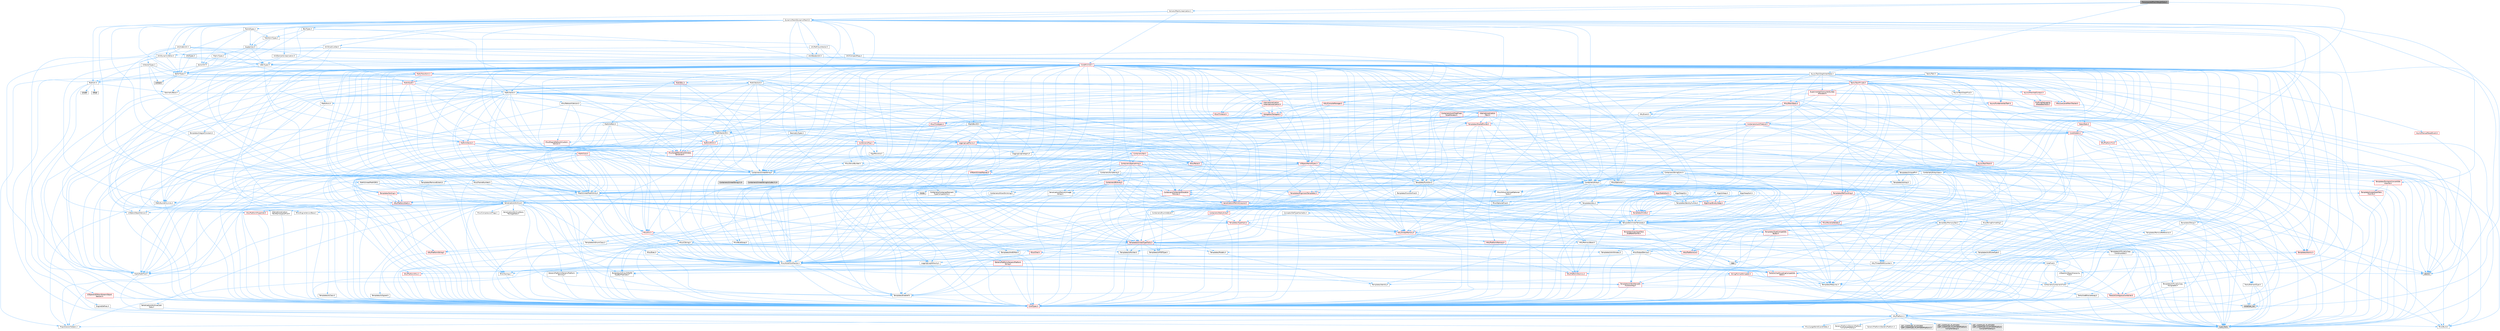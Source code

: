 digraph "PrecomputedMeshWeightData.h"
{
 // INTERACTIVE_SVG=YES
 // LATEX_PDF_SIZE
  bgcolor="transparent";
  edge [fontname=Helvetica,fontsize=10,labelfontname=Helvetica,labelfontsize=10];
  node [fontname=Helvetica,fontsize=10,shape=box,height=0.2,width=0.4];
  Node1 [id="Node000001",label="PrecomputedMeshWeightData.h",height=0.2,width=0.4,color="gray40", fillcolor="grey60", style="filled", fontcolor="black",tooltip=" "];
  Node1 -> Node2 [id="edge1_Node000001_Node000002",color="steelblue1",style="solid",tooltip=" "];
  Node2 [id="Node000002",label="DynamicMesh/DynamicMesh3.h",height=0.2,width=0.4,color="grey40", fillcolor="white", style="filled",URL="$d5/d34/DynamicMesh3_8h.html",tooltip=" "];
  Node2 -> Node3 [id="edge2_Node000002_Node000003",color="steelblue1",style="solid",tooltip=" "];
  Node3 [id="Node000003",label="BoxTypes.h",height=0.2,width=0.4,color="grey40", fillcolor="white", style="filled",URL="$d2/da2/BoxTypes_8h.html",tooltip=" "];
  Node3 -> Node4 [id="edge3_Node000003_Node000004",color="steelblue1",style="solid",tooltip=" "];
  Node4 [id="Node000004",label="Math/Box.h",height=0.2,width=0.4,color="red", fillcolor="#FFF0F0", style="filled",URL="$de/d0f/Box_8h.html",tooltip=" "];
  Node4 -> Node5 [id="edge4_Node000004_Node000005",color="steelblue1",style="solid",tooltip=" "];
  Node5 [id="Node000005",label="CoreTypes.h",height=0.2,width=0.4,color="red", fillcolor="#FFF0F0", style="filled",URL="$dc/dec/CoreTypes_8h.html",tooltip=" "];
  Node5 -> Node6 [id="edge5_Node000005_Node000006",color="steelblue1",style="solid",tooltip=" "];
  Node6 [id="Node000006",label="HAL/Platform.h",height=0.2,width=0.4,color="grey40", fillcolor="white", style="filled",URL="$d9/dd0/Platform_8h.html",tooltip=" "];
  Node6 -> Node7 [id="edge6_Node000006_Node000007",color="steelblue1",style="solid",tooltip=" "];
  Node7 [id="Node000007",label="Misc/Build.h",height=0.2,width=0.4,color="grey40", fillcolor="white", style="filled",URL="$d3/dbb/Build_8h.html",tooltip=" "];
  Node6 -> Node8 [id="edge7_Node000006_Node000008",color="steelblue1",style="solid",tooltip=" "];
  Node8 [id="Node000008",label="Misc/LargeWorldCoordinates.h",height=0.2,width=0.4,color="grey40", fillcolor="white", style="filled",URL="$d2/dcb/LargeWorldCoordinates_8h.html",tooltip=" "];
  Node6 -> Node9 [id="edge8_Node000006_Node000009",color="steelblue1",style="solid",tooltip=" "];
  Node9 [id="Node000009",label="type_traits",height=0.2,width=0.4,color="grey60", fillcolor="#E0E0E0", style="filled",tooltip=" "];
  Node6 -> Node10 [id="edge9_Node000006_Node000010",color="steelblue1",style="solid",tooltip=" "];
  Node10 [id="Node000010",label="PreprocessorHelpers.h",height=0.2,width=0.4,color="grey40", fillcolor="white", style="filled",URL="$db/ddb/PreprocessorHelpers_8h.html",tooltip=" "];
  Node6 -> Node11 [id="edge10_Node000006_Node000011",color="steelblue1",style="solid",tooltip=" "];
  Node11 [id="Node000011",label="UBT_COMPILED_PLATFORM\l/UBT_COMPILED_PLATFORMPlatform\lCompilerPreSetup.h",height=0.2,width=0.4,color="grey60", fillcolor="#E0E0E0", style="filled",tooltip=" "];
  Node6 -> Node12 [id="edge11_Node000006_Node000012",color="steelblue1",style="solid",tooltip=" "];
  Node12 [id="Node000012",label="GenericPlatform/GenericPlatform\lCompilerPreSetup.h",height=0.2,width=0.4,color="grey40", fillcolor="white", style="filled",URL="$d9/dc8/GenericPlatformCompilerPreSetup_8h.html",tooltip=" "];
  Node6 -> Node13 [id="edge12_Node000006_Node000013",color="steelblue1",style="solid",tooltip=" "];
  Node13 [id="Node000013",label="GenericPlatform/GenericPlatform.h",height=0.2,width=0.4,color="grey40", fillcolor="white", style="filled",URL="$d6/d84/GenericPlatform_8h.html",tooltip=" "];
  Node6 -> Node14 [id="edge13_Node000006_Node000014",color="steelblue1",style="solid",tooltip=" "];
  Node14 [id="Node000014",label="UBT_COMPILED_PLATFORM\l/UBT_COMPILED_PLATFORMPlatform.h",height=0.2,width=0.4,color="grey60", fillcolor="#E0E0E0", style="filled",tooltip=" "];
  Node6 -> Node15 [id="edge14_Node000006_Node000015",color="steelblue1",style="solid",tooltip=" "];
  Node15 [id="Node000015",label="UBT_COMPILED_PLATFORM\l/UBT_COMPILED_PLATFORMPlatform\lCompilerSetup.h",height=0.2,width=0.4,color="grey60", fillcolor="#E0E0E0", style="filled",tooltip=" "];
  Node4 -> Node19 [id="edge15_Node000004_Node000019",color="steelblue1",style="solid",tooltip=" "];
  Node19 [id="Node000019",label="Misc/AssertionMacros.h",height=0.2,width=0.4,color="grey40", fillcolor="white", style="filled",URL="$d0/dfa/AssertionMacros_8h.html",tooltip=" "];
  Node19 -> Node5 [id="edge16_Node000019_Node000005",color="steelblue1",style="solid",tooltip=" "];
  Node19 -> Node6 [id="edge17_Node000019_Node000006",color="steelblue1",style="solid",tooltip=" "];
  Node19 -> Node20 [id="edge18_Node000019_Node000020",color="steelblue1",style="solid",tooltip=" "];
  Node20 [id="Node000020",label="HAL/PlatformMisc.h",height=0.2,width=0.4,color="red", fillcolor="#FFF0F0", style="filled",URL="$d0/df5/PlatformMisc_8h.html",tooltip=" "];
  Node20 -> Node5 [id="edge19_Node000020_Node000005",color="steelblue1",style="solid",tooltip=" "];
  Node19 -> Node10 [id="edge20_Node000019_Node000010",color="steelblue1",style="solid",tooltip=" "];
  Node19 -> Node56 [id="edge21_Node000019_Node000056",color="steelblue1",style="solid",tooltip=" "];
  Node56 [id="Node000056",label="Templates/EnableIf.h",height=0.2,width=0.4,color="grey40", fillcolor="white", style="filled",URL="$d7/d60/EnableIf_8h.html",tooltip=" "];
  Node56 -> Node5 [id="edge22_Node000056_Node000005",color="steelblue1",style="solid",tooltip=" "];
  Node19 -> Node57 [id="edge23_Node000019_Node000057",color="steelblue1",style="solid",tooltip=" "];
  Node57 [id="Node000057",label="Templates/IsArrayOrRefOf\lTypeByPredicate.h",height=0.2,width=0.4,color="grey40", fillcolor="white", style="filled",URL="$d6/da1/IsArrayOrRefOfTypeByPredicate_8h.html",tooltip=" "];
  Node57 -> Node5 [id="edge24_Node000057_Node000005",color="steelblue1",style="solid",tooltip=" "];
  Node19 -> Node58 [id="edge25_Node000019_Node000058",color="steelblue1",style="solid",tooltip=" "];
  Node58 [id="Node000058",label="Templates/IsValidVariadic\lFunctionArg.h",height=0.2,width=0.4,color="red", fillcolor="#FFF0F0", style="filled",URL="$d0/dc8/IsValidVariadicFunctionArg_8h.html",tooltip=" "];
  Node58 -> Node5 [id="edge26_Node000058_Node000005",color="steelblue1",style="solid",tooltip=" "];
  Node58 -> Node9 [id="edge27_Node000058_Node000009",color="steelblue1",style="solid",tooltip=" "];
  Node19 -> Node60 [id="edge28_Node000019_Node000060",color="steelblue1",style="solid",tooltip=" "];
  Node60 [id="Node000060",label="Traits/IsCharEncodingCompatible\lWith.h",height=0.2,width=0.4,color="red", fillcolor="#FFF0F0", style="filled",URL="$df/dd1/IsCharEncodingCompatibleWith_8h.html",tooltip=" "];
  Node60 -> Node9 [id="edge29_Node000060_Node000009",color="steelblue1",style="solid",tooltip=" "];
  Node19 -> Node62 [id="edge30_Node000019_Node000062",color="steelblue1",style="solid",tooltip=" "];
  Node62 [id="Node000062",label="Misc/VarArgs.h",height=0.2,width=0.4,color="grey40", fillcolor="white", style="filled",URL="$d5/d6f/VarArgs_8h.html",tooltip=" "];
  Node62 -> Node5 [id="edge31_Node000062_Node000005",color="steelblue1",style="solid",tooltip=" "];
  Node19 -> Node63 [id="edge32_Node000019_Node000063",color="steelblue1",style="solid",tooltip=" "];
  Node63 [id="Node000063",label="String/FormatStringSan.h",height=0.2,width=0.4,color="red", fillcolor="#FFF0F0", style="filled",URL="$d3/d8b/FormatStringSan_8h.html",tooltip=" "];
  Node63 -> Node9 [id="edge33_Node000063_Node000009",color="steelblue1",style="solid",tooltip=" "];
  Node63 -> Node5 [id="edge34_Node000063_Node000005",color="steelblue1",style="solid",tooltip=" "];
  Node63 -> Node64 [id="edge35_Node000063_Node000064",color="steelblue1",style="solid",tooltip=" "];
  Node64 [id="Node000064",label="Templates/Requires.h",height=0.2,width=0.4,color="grey40", fillcolor="white", style="filled",URL="$dc/d96/Requires_8h.html",tooltip=" "];
  Node64 -> Node56 [id="edge36_Node000064_Node000056",color="steelblue1",style="solid",tooltip=" "];
  Node64 -> Node9 [id="edge37_Node000064_Node000009",color="steelblue1",style="solid",tooltip=" "];
  Node63 -> Node65 [id="edge38_Node000063_Node000065",color="steelblue1",style="solid",tooltip=" "];
  Node65 [id="Node000065",label="Templates/Identity.h",height=0.2,width=0.4,color="grey40", fillcolor="white", style="filled",URL="$d0/dd5/Identity_8h.html",tooltip=" "];
  Node63 -> Node58 [id="edge39_Node000063_Node000058",color="steelblue1",style="solid",tooltip=" "];
  Node63 -> Node28 [id="edge40_Node000063_Node000028",color="steelblue1",style="solid",tooltip=" "];
  Node28 [id="Node000028",label="Containers/ContainersFwd.h",height=0.2,width=0.4,color="grey40", fillcolor="white", style="filled",URL="$d4/d0a/ContainersFwd_8h.html",tooltip=" "];
  Node28 -> Node6 [id="edge41_Node000028_Node000006",color="steelblue1",style="solid",tooltip=" "];
  Node28 -> Node5 [id="edge42_Node000028_Node000005",color="steelblue1",style="solid",tooltip=" "];
  Node28 -> Node25 [id="edge43_Node000028_Node000025",color="steelblue1",style="solid",tooltip=" "];
  Node25 [id="Node000025",label="Traits/IsContiguousContainer.h",height=0.2,width=0.4,color="red", fillcolor="#FFF0F0", style="filled",URL="$d5/d3c/IsContiguousContainer_8h.html",tooltip=" "];
  Node25 -> Node5 [id="edge44_Node000025_Node000005",color="steelblue1",style="solid",tooltip=" "];
  Node25 -> Node24 [id="edge45_Node000025_Node000024",color="steelblue1",style="solid",tooltip=" "];
  Node24 [id="Node000024",label="initializer_list",height=0.2,width=0.4,color="grey60", fillcolor="#E0E0E0", style="filled",tooltip=" "];
  Node19 -> Node69 [id="edge46_Node000019_Node000069",color="steelblue1",style="solid",tooltip=" "];
  Node69 [id="Node000069",label="atomic",height=0.2,width=0.4,color="grey60", fillcolor="#E0E0E0", style="filled",tooltip=" "];
  Node4 -> Node29 [id="edge47_Node000004_Node000029",color="steelblue1",style="solid",tooltip=" "];
  Node29 [id="Node000029",label="Math/MathFwd.h",height=0.2,width=0.4,color="grey40", fillcolor="white", style="filled",URL="$d2/d10/MathFwd_8h.html",tooltip=" "];
  Node29 -> Node6 [id="edge48_Node000029_Node000006",color="steelblue1",style="solid",tooltip=" "];
  Node4 -> Node70 [id="edge49_Node000004_Node000070",color="steelblue1",style="solid",tooltip=" "];
  Node70 [id="Node000070",label="Math/UnrealMathUtility.h",height=0.2,width=0.4,color="grey40", fillcolor="white", style="filled",URL="$db/db8/UnrealMathUtility_8h.html",tooltip=" "];
  Node70 -> Node5 [id="edge50_Node000070_Node000005",color="steelblue1",style="solid",tooltip=" "];
  Node70 -> Node19 [id="edge51_Node000070_Node000019",color="steelblue1",style="solid",tooltip=" "];
  Node70 -> Node71 [id="edge52_Node000070_Node000071",color="steelblue1",style="solid",tooltip=" "];
  Node71 [id="Node000071",label="HAL/PlatformMath.h",height=0.2,width=0.4,color="red", fillcolor="#FFF0F0", style="filled",URL="$dc/d53/PlatformMath_8h.html",tooltip=" "];
  Node71 -> Node5 [id="edge53_Node000071_Node000005",color="steelblue1",style="solid",tooltip=" "];
  Node70 -> Node29 [id="edge54_Node000070_Node000029",color="steelblue1",style="solid",tooltip=" "];
  Node70 -> Node65 [id="edge55_Node000070_Node000065",color="steelblue1",style="solid",tooltip=" "];
  Node70 -> Node64 [id="edge56_Node000070_Node000064",color="steelblue1",style="solid",tooltip=" "];
  Node4 -> Node90 [id="edge57_Node000004_Node000090",color="steelblue1",style="solid",tooltip=" "];
  Node90 [id="Node000090",label="Containers/UnrealString.h",height=0.2,width=0.4,color="grey40", fillcolor="white", style="filled",URL="$d5/dba/UnrealString_8h.html",tooltip=" "];
  Node90 -> Node91 [id="edge58_Node000090_Node000091",color="steelblue1",style="solid",tooltip=" "];
  Node91 [id="Node000091",label="Containers/UnrealStringIncludes.h.inl",height=0.2,width=0.4,color="grey60", fillcolor="#E0E0E0", style="filled",tooltip=" "];
  Node90 -> Node92 [id="edge59_Node000090_Node000092",color="steelblue1",style="solid",tooltip=" "];
  Node92 [id="Node000092",label="Containers/UnrealString.h.inl",height=0.2,width=0.4,color="grey60", fillcolor="#E0E0E0", style="filled",tooltip=" "];
  Node90 -> Node93 [id="edge60_Node000090_Node000093",color="steelblue1",style="solid",tooltip=" "];
  Node93 [id="Node000093",label="Misc/StringFormatArg.h",height=0.2,width=0.4,color="grey40", fillcolor="white", style="filled",URL="$d2/d16/StringFormatArg_8h.html",tooltip=" "];
  Node93 -> Node28 [id="edge61_Node000093_Node000028",color="steelblue1",style="solid",tooltip=" "];
  Node4 -> Node94 [id="edge62_Node000004_Node000094",color="steelblue1",style="solid",tooltip=" "];
  Node94 [id="Node000094",label="Math/Vector.h",height=0.2,width=0.4,color="grey40", fillcolor="white", style="filled",URL="$d6/dbe/Vector_8h.html",tooltip=" "];
  Node94 -> Node5 [id="edge63_Node000094_Node000005",color="steelblue1",style="solid",tooltip=" "];
  Node94 -> Node19 [id="edge64_Node000094_Node000019",color="steelblue1",style="solid",tooltip=" "];
  Node94 -> Node29 [id="edge65_Node000094_Node000029",color="steelblue1",style="solid",tooltip=" "];
  Node94 -> Node42 [id="edge66_Node000094_Node000042",color="steelblue1",style="solid",tooltip=" "];
  Node42 [id="Node000042",label="Math/NumericLimits.h",height=0.2,width=0.4,color="grey40", fillcolor="white", style="filled",URL="$df/d1b/NumericLimits_8h.html",tooltip=" "];
  Node42 -> Node5 [id="edge67_Node000042_Node000005",color="steelblue1",style="solid",tooltip=" "];
  Node94 -> Node95 [id="edge68_Node000094_Node000095",color="steelblue1",style="solid",tooltip=" "];
  Node95 [id="Node000095",label="Misc/Crc.h",height=0.2,width=0.4,color="red", fillcolor="#FFF0F0", style="filled",URL="$d4/dd2/Crc_8h.html",tooltip=" "];
  Node95 -> Node5 [id="edge69_Node000095_Node000005",color="steelblue1",style="solid",tooltip=" "];
  Node95 -> Node96 [id="edge70_Node000095_Node000096",color="steelblue1",style="solid",tooltip=" "];
  Node96 [id="Node000096",label="HAL/PlatformString.h",height=0.2,width=0.4,color="red", fillcolor="#FFF0F0", style="filled",URL="$db/db5/PlatformString_8h.html",tooltip=" "];
  Node96 -> Node5 [id="edge71_Node000096_Node000005",color="steelblue1",style="solid",tooltip=" "];
  Node95 -> Node19 [id="edge72_Node000095_Node000019",color="steelblue1",style="solid",tooltip=" "];
  Node95 -> Node98 [id="edge73_Node000095_Node000098",color="steelblue1",style="solid",tooltip=" "];
  Node98 [id="Node000098",label="Misc/CString.h",height=0.2,width=0.4,color="grey40", fillcolor="white", style="filled",URL="$d2/d49/CString_8h.html",tooltip=" "];
  Node98 -> Node5 [id="edge74_Node000098_Node000005",color="steelblue1",style="solid",tooltip=" "];
  Node98 -> Node32 [id="edge75_Node000098_Node000032",color="steelblue1",style="solid",tooltip=" "];
  Node32 [id="Node000032",label="HAL/PlatformCrt.h",height=0.2,width=0.4,color="red", fillcolor="#FFF0F0", style="filled",URL="$d8/d75/PlatformCrt_8h.html",tooltip=" "];
  Node32 -> Node33 [id="edge76_Node000032_Node000033",color="steelblue1",style="solid",tooltip=" "];
  Node33 [id="Node000033",label="new",height=0.2,width=0.4,color="grey60", fillcolor="#E0E0E0", style="filled",tooltip=" "];
  Node98 -> Node96 [id="edge77_Node000098_Node000096",color="steelblue1",style="solid",tooltip=" "];
  Node98 -> Node19 [id="edge78_Node000098_Node000019",color="steelblue1",style="solid",tooltip=" "];
  Node98 -> Node99 [id="edge79_Node000098_Node000099",color="steelblue1",style="solid",tooltip=" "];
  Node99 [id="Node000099",label="Misc/Char.h",height=0.2,width=0.4,color="red", fillcolor="#FFF0F0", style="filled",URL="$d0/d58/Char_8h.html",tooltip=" "];
  Node99 -> Node5 [id="edge80_Node000099_Node000005",color="steelblue1",style="solid",tooltip=" "];
  Node99 -> Node9 [id="edge81_Node000099_Node000009",color="steelblue1",style="solid",tooltip=" "];
  Node98 -> Node62 [id="edge82_Node000098_Node000062",color="steelblue1",style="solid",tooltip=" "];
  Node98 -> Node57 [id="edge83_Node000098_Node000057",color="steelblue1",style="solid",tooltip=" "];
  Node98 -> Node58 [id="edge84_Node000098_Node000058",color="steelblue1",style="solid",tooltip=" "];
  Node98 -> Node60 [id="edge85_Node000098_Node000060",color="steelblue1",style="solid",tooltip=" "];
  Node95 -> Node99 [id="edge86_Node000095_Node000099",color="steelblue1",style="solid",tooltip=" "];
  Node95 -> Node77 [id="edge87_Node000095_Node000077",color="steelblue1",style="solid",tooltip=" "];
  Node77 [id="Node000077",label="Templates/UnrealTypeTraits.h",height=0.2,width=0.4,color="red", fillcolor="#FFF0F0", style="filled",URL="$d2/d2d/UnrealTypeTraits_8h.html",tooltip=" "];
  Node77 -> Node5 [id="edge88_Node000077_Node000005",color="steelblue1",style="solid",tooltip=" "];
  Node77 -> Node78 [id="edge89_Node000077_Node000078",color="steelblue1",style="solid",tooltip=" "];
  Node78 [id="Node000078",label="Templates/IsPointer.h",height=0.2,width=0.4,color="grey40", fillcolor="white", style="filled",URL="$d7/d05/IsPointer_8h.html",tooltip=" "];
  Node78 -> Node5 [id="edge90_Node000078_Node000005",color="steelblue1",style="solid",tooltip=" "];
  Node77 -> Node19 [id="edge91_Node000077_Node000019",color="steelblue1",style="solid",tooltip=" "];
  Node77 -> Node73 [id="edge92_Node000077_Node000073",color="steelblue1",style="solid",tooltip=" "];
  Node73 [id="Node000073",label="Templates/AndOrNot.h",height=0.2,width=0.4,color="grey40", fillcolor="white", style="filled",URL="$db/d0a/AndOrNot_8h.html",tooltip=" "];
  Node73 -> Node5 [id="edge93_Node000073_Node000005",color="steelblue1",style="solid",tooltip=" "];
  Node77 -> Node56 [id="edge94_Node000077_Node000056",color="steelblue1",style="solid",tooltip=" "];
  Node77 -> Node79 [id="edge95_Node000077_Node000079",color="steelblue1",style="solid",tooltip=" "];
  Node79 [id="Node000079",label="Templates/IsArithmetic.h",height=0.2,width=0.4,color="grey40", fillcolor="white", style="filled",URL="$d2/d5d/IsArithmetic_8h.html",tooltip=" "];
  Node79 -> Node5 [id="edge96_Node000079_Node000005",color="steelblue1",style="solid",tooltip=" "];
  Node77 -> Node80 [id="edge97_Node000077_Node000080",color="steelblue1",style="solid",tooltip=" "];
  Node80 [id="Node000080",label="Templates/Models.h",height=0.2,width=0.4,color="grey40", fillcolor="white", style="filled",URL="$d3/d0c/Models_8h.html",tooltip=" "];
  Node80 -> Node65 [id="edge98_Node000080_Node000065",color="steelblue1",style="solid",tooltip=" "];
  Node77 -> Node81 [id="edge99_Node000077_Node000081",color="steelblue1",style="solid",tooltip=" "];
  Node81 [id="Node000081",label="Templates/IsPODType.h",height=0.2,width=0.4,color="grey40", fillcolor="white", style="filled",URL="$d7/db1/IsPODType_8h.html",tooltip=" "];
  Node81 -> Node5 [id="edge100_Node000081_Node000005",color="steelblue1",style="solid",tooltip=" "];
  Node77 -> Node82 [id="edge101_Node000077_Node000082",color="steelblue1",style="solid",tooltip=" "];
  Node82 [id="Node000082",label="Templates/IsUECoreType.h",height=0.2,width=0.4,color="grey40", fillcolor="white", style="filled",URL="$d1/db8/IsUECoreType_8h.html",tooltip=" "];
  Node82 -> Node5 [id="edge102_Node000082_Node000005",color="steelblue1",style="solid",tooltip=" "];
  Node82 -> Node9 [id="edge103_Node000082_Node000009",color="steelblue1",style="solid",tooltip=" "];
  Node77 -> Node83 [id="edge104_Node000077_Node000083",color="steelblue1",style="solid",tooltip=" "];
  Node83 [id="Node000083",label="Templates/IsTriviallyCopy\lConstructible.h",height=0.2,width=0.4,color="grey40", fillcolor="white", style="filled",URL="$d3/d78/IsTriviallyCopyConstructible_8h.html",tooltip=" "];
  Node83 -> Node5 [id="edge105_Node000083_Node000005",color="steelblue1",style="solid",tooltip=" "];
  Node83 -> Node9 [id="edge106_Node000083_Node000009",color="steelblue1",style="solid",tooltip=" "];
  Node94 -> Node70 [id="edge107_Node000094_Node000070",color="steelblue1",style="solid",tooltip=" "];
  Node94 -> Node90 [id="edge108_Node000094_Node000090",color="steelblue1",style="solid",tooltip=" "];
  Node94 -> Node103 [id="edge109_Node000094_Node000103",color="steelblue1",style="solid",tooltip=" "];
  Node103 [id="Node000103",label="Misc/Parse.h",height=0.2,width=0.4,color="red", fillcolor="#FFF0F0", style="filled",URL="$dc/d71/Parse_8h.html",tooltip=" "];
  Node103 -> Node90 [id="edge110_Node000103_Node000090",color="steelblue1",style="solid",tooltip=" "];
  Node103 -> Node5 [id="edge111_Node000103_Node000005",color="steelblue1",style="solid",tooltip=" "];
  Node103 -> Node32 [id="edge112_Node000103_Node000032",color="steelblue1",style="solid",tooltip=" "];
  Node103 -> Node7 [id="edge113_Node000103_Node000007",color="steelblue1",style="solid",tooltip=" "];
  Node103 -> Node104 [id="edge114_Node000103_Node000104",color="steelblue1",style="solid",tooltip=" "];
  Node104 [id="Node000104",label="Templates/Function.h",height=0.2,width=0.4,color="grey40", fillcolor="white", style="filled",URL="$df/df5/Function_8h.html",tooltip=" "];
  Node104 -> Node5 [id="edge115_Node000104_Node000005",color="steelblue1",style="solid",tooltip=" "];
  Node104 -> Node19 [id="edge116_Node000104_Node000019",color="steelblue1",style="solid",tooltip=" "];
  Node104 -> Node105 [id="edge117_Node000104_Node000105",color="steelblue1",style="solid",tooltip=" "];
  Node105 [id="Node000105",label="Misc/IntrusiveUnsetOptional\lState.h",height=0.2,width=0.4,color="grey40", fillcolor="white", style="filled",URL="$d2/d0a/IntrusiveUnsetOptionalState_8h.html",tooltip=" "];
  Node105 -> Node106 [id="edge118_Node000105_Node000106",color="steelblue1",style="solid",tooltip=" "];
  Node106 [id="Node000106",label="Misc/OptionalFwd.h",height=0.2,width=0.4,color="grey40", fillcolor="white", style="filled",URL="$dc/d50/OptionalFwd_8h.html",tooltip=" "];
  Node104 -> Node107 [id="edge119_Node000104_Node000107",color="steelblue1",style="solid",tooltip=" "];
  Node107 [id="Node000107",label="HAL/UnrealMemory.h",height=0.2,width=0.4,color="red", fillcolor="#FFF0F0", style="filled",URL="$d9/d96/UnrealMemory_8h.html",tooltip=" "];
  Node107 -> Node5 [id="edge120_Node000107_Node000005",color="steelblue1",style="solid",tooltip=" "];
  Node107 -> Node109 [id="edge121_Node000107_Node000109",color="steelblue1",style="solid",tooltip=" "];
  Node109 [id="Node000109",label="HAL/MemoryBase.h",height=0.2,width=0.4,color="grey40", fillcolor="white", style="filled",URL="$d6/d9f/MemoryBase_8h.html",tooltip=" "];
  Node109 -> Node5 [id="edge122_Node000109_Node000005",color="steelblue1",style="solid",tooltip=" "];
  Node109 -> Node49 [id="edge123_Node000109_Node000049",color="steelblue1",style="solid",tooltip=" "];
  Node49 [id="Node000049",label="HAL/PlatformAtomics.h",height=0.2,width=0.4,color="red", fillcolor="#FFF0F0", style="filled",URL="$d3/d36/PlatformAtomics_8h.html",tooltip=" "];
  Node49 -> Node5 [id="edge124_Node000049_Node000005",color="steelblue1",style="solid",tooltip=" "];
  Node109 -> Node32 [id="edge125_Node000109_Node000032",color="steelblue1",style="solid",tooltip=" "];
  Node109 -> Node110 [id="edge126_Node000109_Node000110",color="steelblue1",style="solid",tooltip=" "];
  Node110 [id="Node000110",label="Misc/Exec.h",height=0.2,width=0.4,color="grey40", fillcolor="white", style="filled",URL="$de/ddb/Exec_8h.html",tooltip=" "];
  Node110 -> Node5 [id="edge127_Node000110_Node000005",color="steelblue1",style="solid",tooltip=" "];
  Node110 -> Node19 [id="edge128_Node000110_Node000019",color="steelblue1",style="solid",tooltip=" "];
  Node109 -> Node111 [id="edge129_Node000109_Node000111",color="steelblue1",style="solid",tooltip=" "];
  Node111 [id="Node000111",label="Misc/OutputDevice.h",height=0.2,width=0.4,color="grey40", fillcolor="white", style="filled",URL="$d7/d32/OutputDevice_8h.html",tooltip=" "];
  Node111 -> Node27 [id="edge130_Node000111_Node000027",color="steelblue1",style="solid",tooltip=" "];
  Node27 [id="Node000027",label="CoreFwd.h",height=0.2,width=0.4,color="grey40", fillcolor="white", style="filled",URL="$d1/d1e/CoreFwd_8h.html",tooltip=" "];
  Node27 -> Node5 [id="edge131_Node000027_Node000005",color="steelblue1",style="solid",tooltip=" "];
  Node27 -> Node28 [id="edge132_Node000027_Node000028",color="steelblue1",style="solid",tooltip=" "];
  Node27 -> Node29 [id="edge133_Node000027_Node000029",color="steelblue1",style="solid",tooltip=" "];
  Node27 -> Node30 [id="edge134_Node000027_Node000030",color="steelblue1",style="solid",tooltip=" "];
  Node30 [id="Node000030",label="UObject/UObjectHierarchy\lFwd.h",height=0.2,width=0.4,color="grey40", fillcolor="white", style="filled",URL="$d3/d13/UObjectHierarchyFwd_8h.html",tooltip=" "];
  Node111 -> Node5 [id="edge135_Node000111_Node000005",color="steelblue1",style="solid",tooltip=" "];
  Node111 -> Node112 [id="edge136_Node000111_Node000112",color="steelblue1",style="solid",tooltip=" "];
  Node112 [id="Node000112",label="Logging/LogVerbosity.h",height=0.2,width=0.4,color="grey40", fillcolor="white", style="filled",URL="$d2/d8f/LogVerbosity_8h.html",tooltip=" "];
  Node112 -> Node5 [id="edge137_Node000112_Node000005",color="steelblue1",style="solid",tooltip=" "];
  Node111 -> Node62 [id="edge138_Node000111_Node000062",color="steelblue1",style="solid",tooltip=" "];
  Node111 -> Node57 [id="edge139_Node000111_Node000057",color="steelblue1",style="solid",tooltip=" "];
  Node111 -> Node58 [id="edge140_Node000111_Node000058",color="steelblue1",style="solid",tooltip=" "];
  Node111 -> Node60 [id="edge141_Node000111_Node000060",color="steelblue1",style="solid",tooltip=" "];
  Node109 -> Node113 [id="edge142_Node000109_Node000113",color="steelblue1",style="solid",tooltip=" "];
  Node113 [id="Node000113",label="Templates/Atomic.h",height=0.2,width=0.4,color="red", fillcolor="#FFF0F0", style="filled",URL="$d3/d91/Atomic_8h.html",tooltip=" "];
  Node113 -> Node114 [id="edge143_Node000113_Node000114",color="steelblue1",style="solid",tooltip=" "];
  Node114 [id="Node000114",label="HAL/ThreadSafeCounter.h",height=0.2,width=0.4,color="grey40", fillcolor="white", style="filled",URL="$dc/dc9/ThreadSafeCounter_8h.html",tooltip=" "];
  Node114 -> Node5 [id="edge144_Node000114_Node000005",color="steelblue1",style="solid",tooltip=" "];
  Node114 -> Node49 [id="edge145_Node000114_Node000049",color="steelblue1",style="solid",tooltip=" "];
  Node113 -> Node69 [id="edge146_Node000113_Node000069",color="steelblue1",style="solid",tooltip=" "];
  Node107 -> Node118 [id="edge147_Node000107_Node000118",color="steelblue1",style="solid",tooltip=" "];
  Node118 [id="Node000118",label="HAL/PlatformMemory.h",height=0.2,width=0.4,color="red", fillcolor="#FFF0F0", style="filled",URL="$de/d68/PlatformMemory_8h.html",tooltip=" "];
  Node118 -> Node5 [id="edge148_Node000118_Node000005",color="steelblue1",style="solid",tooltip=" "];
  Node107 -> Node78 [id="edge149_Node000107_Node000078",color="steelblue1",style="solid",tooltip=" "];
  Node104 -> Node121 [id="edge150_Node000104_Node000121",color="steelblue1",style="solid",tooltip=" "];
  Node121 [id="Node000121",label="Templates/FunctionFwd.h",height=0.2,width=0.4,color="grey40", fillcolor="white", style="filled",URL="$d6/d54/FunctionFwd_8h.html",tooltip=" "];
  Node104 -> Node77 [id="edge151_Node000104_Node000077",color="steelblue1",style="solid",tooltip=" "];
  Node104 -> Node122 [id="edge152_Node000104_Node000122",color="steelblue1",style="solid",tooltip=" "];
  Node122 [id="Node000122",label="Templates/Invoke.h",height=0.2,width=0.4,color="red", fillcolor="#FFF0F0", style="filled",URL="$d7/deb/Invoke_8h.html",tooltip=" "];
  Node122 -> Node5 [id="edge153_Node000122_Node000005",color="steelblue1",style="solid",tooltip=" "];
  Node122 -> Node124 [id="edge154_Node000122_Node000124",color="steelblue1",style="solid",tooltip=" "];
  Node124 [id="Node000124",label="Templates/UnrealTemplate.h",height=0.2,width=0.4,color="grey40", fillcolor="white", style="filled",URL="$d4/d24/UnrealTemplate_8h.html",tooltip=" "];
  Node124 -> Node5 [id="edge155_Node000124_Node000005",color="steelblue1",style="solid",tooltip=" "];
  Node124 -> Node78 [id="edge156_Node000124_Node000078",color="steelblue1",style="solid",tooltip=" "];
  Node124 -> Node107 [id="edge157_Node000124_Node000107",color="steelblue1",style="solid",tooltip=" "];
  Node124 -> Node125 [id="edge158_Node000124_Node000125",color="steelblue1",style="solid",tooltip=" "];
  Node125 [id="Node000125",label="Templates/CopyQualifiers\lAndRefsFromTo.h",height=0.2,width=0.4,color="red", fillcolor="#FFF0F0", style="filled",URL="$d3/db3/CopyQualifiersAndRefsFromTo_8h.html",tooltip=" "];
  Node124 -> Node77 [id="edge159_Node000124_Node000077",color="steelblue1",style="solid",tooltip=" "];
  Node124 -> Node75 [id="edge160_Node000124_Node000075",color="steelblue1",style="solid",tooltip=" "];
  Node75 [id="Node000075",label="Templates/RemoveReference.h",height=0.2,width=0.4,color="grey40", fillcolor="white", style="filled",URL="$da/dbe/RemoveReference_8h.html",tooltip=" "];
  Node75 -> Node5 [id="edge161_Node000075_Node000005",color="steelblue1",style="solid",tooltip=" "];
  Node124 -> Node64 [id="edge162_Node000124_Node000064",color="steelblue1",style="solid",tooltip=" "];
  Node124 -> Node87 [id="edge163_Node000124_Node000087",color="steelblue1",style="solid",tooltip=" "];
  Node87 [id="Node000087",label="Templates/TypeCompatible\lBytes.h",height=0.2,width=0.4,color="red", fillcolor="#FFF0F0", style="filled",URL="$df/d0a/TypeCompatibleBytes_8h.html",tooltip=" "];
  Node87 -> Node5 [id="edge164_Node000087_Node000005",color="steelblue1",style="solid",tooltip=" "];
  Node87 -> Node33 [id="edge165_Node000087_Node000033",color="steelblue1",style="solid",tooltip=" "];
  Node87 -> Node9 [id="edge166_Node000087_Node000009",color="steelblue1",style="solid",tooltip=" "];
  Node124 -> Node65 [id="edge167_Node000124_Node000065",color="steelblue1",style="solid",tooltip=" "];
  Node124 -> Node25 [id="edge168_Node000124_Node000025",color="steelblue1",style="solid",tooltip=" "];
  Node124 -> Node127 [id="edge169_Node000124_Node000127",color="steelblue1",style="solid",tooltip=" "];
  Node127 [id="Node000127",label="Traits/UseBitwiseSwap.h",height=0.2,width=0.4,color="grey40", fillcolor="white", style="filled",URL="$db/df3/UseBitwiseSwap_8h.html",tooltip=" "];
  Node127 -> Node5 [id="edge170_Node000127_Node000005",color="steelblue1",style="solid",tooltip=" "];
  Node127 -> Node9 [id="edge171_Node000127_Node000009",color="steelblue1",style="solid",tooltip=" "];
  Node124 -> Node9 [id="edge172_Node000124_Node000009",color="steelblue1",style="solid",tooltip=" "];
  Node122 -> Node9 [id="edge173_Node000122_Node000009",color="steelblue1",style="solid",tooltip=" "];
  Node104 -> Node124 [id="edge174_Node000104_Node000124",color="steelblue1",style="solid",tooltip=" "];
  Node104 -> Node64 [id="edge175_Node000104_Node000064",color="steelblue1",style="solid",tooltip=" "];
  Node104 -> Node70 [id="edge176_Node000104_Node000070",color="steelblue1",style="solid",tooltip=" "];
  Node104 -> Node33 [id="edge177_Node000104_Node000033",color="steelblue1",style="solid",tooltip=" "];
  Node104 -> Node9 [id="edge178_Node000104_Node000009",color="steelblue1",style="solid",tooltip=" "];
  Node94 -> Node128 [id="edge179_Node000094_Node000128",color="steelblue1",style="solid",tooltip=" "];
  Node128 [id="Node000128",label="Misc/LargeWorldCoordinates\lSerializer.h",height=0.2,width=0.4,color="red", fillcolor="#FFF0F0", style="filled",URL="$d7/df9/LargeWorldCoordinatesSerializer_8h.html",tooltip=" "];
  Node128 -> Node129 [id="edge180_Node000128_Node000129",color="steelblue1",style="solid",tooltip=" "];
  Node129 [id="Node000129",label="UObject/NameTypes.h",height=0.2,width=0.4,color="red", fillcolor="#FFF0F0", style="filled",URL="$d6/d35/NameTypes_8h.html",tooltip=" "];
  Node129 -> Node5 [id="edge181_Node000129_Node000005",color="steelblue1",style="solid",tooltip=" "];
  Node129 -> Node19 [id="edge182_Node000129_Node000019",color="steelblue1",style="solid",tooltip=" "];
  Node129 -> Node107 [id="edge183_Node000129_Node000107",color="steelblue1",style="solid",tooltip=" "];
  Node129 -> Node77 [id="edge184_Node000129_Node000077",color="steelblue1",style="solid",tooltip=" "];
  Node129 -> Node124 [id="edge185_Node000129_Node000124",color="steelblue1",style="solid",tooltip=" "];
  Node129 -> Node90 [id="edge186_Node000129_Node000090",color="steelblue1",style="solid",tooltip=" "];
  Node129 -> Node133 [id="edge187_Node000129_Node000133",color="steelblue1",style="solid",tooltip=" "];
  Node133 [id="Node000133",label="Containers/StringConv.h",height=0.2,width=0.4,color="grey40", fillcolor="white", style="filled",URL="$d3/ddf/StringConv_8h.html",tooltip=" "];
  Node133 -> Node5 [id="edge188_Node000133_Node000005",color="steelblue1",style="solid",tooltip=" "];
  Node133 -> Node19 [id="edge189_Node000133_Node000019",color="steelblue1",style="solid",tooltip=" "];
  Node133 -> Node134 [id="edge190_Node000133_Node000134",color="steelblue1",style="solid",tooltip=" "];
  Node134 [id="Node000134",label="Containers/ContainerAllocation\lPolicies.h",height=0.2,width=0.4,color="red", fillcolor="#FFF0F0", style="filled",URL="$d7/dff/ContainerAllocationPolicies_8h.html",tooltip=" "];
  Node134 -> Node5 [id="edge191_Node000134_Node000005",color="steelblue1",style="solid",tooltip=" "];
  Node134 -> Node134 [id="edge192_Node000134_Node000134",color="steelblue1",style="solid",tooltip=" "];
  Node134 -> Node71 [id="edge193_Node000134_Node000071",color="steelblue1",style="solid",tooltip=" "];
  Node134 -> Node107 [id="edge194_Node000134_Node000107",color="steelblue1",style="solid",tooltip=" "];
  Node134 -> Node42 [id="edge195_Node000134_Node000042",color="steelblue1",style="solid",tooltip=" "];
  Node134 -> Node19 [id="edge196_Node000134_Node000019",color="steelblue1",style="solid",tooltip=" "];
  Node134 -> Node137 [id="edge197_Node000134_Node000137",color="steelblue1",style="solid",tooltip=" "];
  Node137 [id="Node000137",label="Templates/MemoryOps.h",height=0.2,width=0.4,color="grey40", fillcolor="white", style="filled",URL="$db/dea/MemoryOps_8h.html",tooltip=" "];
  Node137 -> Node5 [id="edge198_Node000137_Node000005",color="steelblue1",style="solid",tooltip=" "];
  Node137 -> Node107 [id="edge199_Node000137_Node000107",color="steelblue1",style="solid",tooltip=" "];
  Node137 -> Node117 [id="edge200_Node000137_Node000117",color="steelblue1",style="solid",tooltip=" "];
  Node117 [id="Node000117",label="Templates/IsTriviallyCopy\lAssignable.h",height=0.2,width=0.4,color="grey40", fillcolor="white", style="filled",URL="$d2/df2/IsTriviallyCopyAssignable_8h.html",tooltip=" "];
  Node117 -> Node5 [id="edge201_Node000117_Node000005",color="steelblue1",style="solid",tooltip=" "];
  Node117 -> Node9 [id="edge202_Node000117_Node000009",color="steelblue1",style="solid",tooltip=" "];
  Node137 -> Node83 [id="edge203_Node000137_Node000083",color="steelblue1",style="solid",tooltip=" "];
  Node137 -> Node64 [id="edge204_Node000137_Node000064",color="steelblue1",style="solid",tooltip=" "];
  Node137 -> Node77 [id="edge205_Node000137_Node000077",color="steelblue1",style="solid",tooltip=" "];
  Node137 -> Node127 [id="edge206_Node000137_Node000127",color="steelblue1",style="solid",tooltip=" "];
  Node137 -> Node33 [id="edge207_Node000137_Node000033",color="steelblue1",style="solid",tooltip=" "];
  Node137 -> Node9 [id="edge208_Node000137_Node000009",color="steelblue1",style="solid",tooltip=" "];
  Node134 -> Node87 [id="edge209_Node000134_Node000087",color="steelblue1",style="solid",tooltip=" "];
  Node134 -> Node9 [id="edge210_Node000134_Node000009",color="steelblue1",style="solid",tooltip=" "];
  Node133 -> Node138 [id="edge211_Node000133_Node000138",color="steelblue1",style="solid",tooltip=" "];
  Node138 [id="Node000138",label="Containers/Array.h",height=0.2,width=0.4,color="grey40", fillcolor="white", style="filled",URL="$df/dd0/Array_8h.html",tooltip=" "];
  Node138 -> Node5 [id="edge212_Node000138_Node000005",color="steelblue1",style="solid",tooltip=" "];
  Node138 -> Node19 [id="edge213_Node000138_Node000019",color="steelblue1",style="solid",tooltip=" "];
  Node138 -> Node105 [id="edge214_Node000138_Node000105",color="steelblue1",style="solid",tooltip=" "];
  Node138 -> Node139 [id="edge215_Node000138_Node000139",color="steelblue1",style="solid",tooltip=" "];
  Node139 [id="Node000139",label="Misc/ReverseIterate.h",height=0.2,width=0.4,color="red", fillcolor="#FFF0F0", style="filled",URL="$db/de3/ReverseIterate_8h.html",tooltip=" "];
  Node139 -> Node6 [id="edge216_Node000139_Node000006",color="steelblue1",style="solid",tooltip=" "];
  Node138 -> Node107 [id="edge217_Node000138_Node000107",color="steelblue1",style="solid",tooltip=" "];
  Node138 -> Node77 [id="edge218_Node000138_Node000077",color="steelblue1",style="solid",tooltip=" "];
  Node138 -> Node124 [id="edge219_Node000138_Node000124",color="steelblue1",style="solid",tooltip=" "];
  Node138 -> Node141 [id="edge220_Node000138_Node000141",color="steelblue1",style="solid",tooltip=" "];
  Node141 [id="Node000141",label="Containers/AllowShrinking.h",height=0.2,width=0.4,color="grey40", fillcolor="white", style="filled",URL="$d7/d1a/AllowShrinking_8h.html",tooltip=" "];
  Node141 -> Node5 [id="edge221_Node000141_Node000005",color="steelblue1",style="solid",tooltip=" "];
  Node138 -> Node134 [id="edge222_Node000138_Node000134",color="steelblue1",style="solid",tooltip=" "];
  Node138 -> Node142 [id="edge223_Node000138_Node000142",color="steelblue1",style="solid",tooltip=" "];
  Node142 [id="Node000142",label="Containers/ContainerElement\lTypeCompatibility.h",height=0.2,width=0.4,color="grey40", fillcolor="white", style="filled",URL="$df/ddf/ContainerElementTypeCompatibility_8h.html",tooltip=" "];
  Node142 -> Node5 [id="edge224_Node000142_Node000005",color="steelblue1",style="solid",tooltip=" "];
  Node142 -> Node77 [id="edge225_Node000142_Node000077",color="steelblue1",style="solid",tooltip=" "];
  Node138 -> Node143 [id="edge226_Node000138_Node000143",color="steelblue1",style="solid",tooltip=" "];
  Node143 [id="Node000143",label="Serialization/Archive.h",height=0.2,width=0.4,color="grey40", fillcolor="white", style="filled",URL="$d7/d3b/Archive_8h.html",tooltip=" "];
  Node143 -> Node27 [id="edge227_Node000143_Node000027",color="steelblue1",style="solid",tooltip=" "];
  Node143 -> Node5 [id="edge228_Node000143_Node000005",color="steelblue1",style="solid",tooltip=" "];
  Node143 -> Node144 [id="edge229_Node000143_Node000144",color="steelblue1",style="solid",tooltip=" "];
  Node144 [id="Node000144",label="HAL/PlatformProperties.h",height=0.2,width=0.4,color="red", fillcolor="#FFF0F0", style="filled",URL="$d9/db0/PlatformProperties_8h.html",tooltip=" "];
  Node144 -> Node5 [id="edge230_Node000144_Node000005",color="steelblue1",style="solid",tooltip=" "];
  Node143 -> Node147 [id="edge231_Node000143_Node000147",color="steelblue1",style="solid",tooltip=" "];
  Node147 [id="Node000147",label="Internationalization\l/TextNamespaceFwd.h",height=0.2,width=0.4,color="grey40", fillcolor="white", style="filled",URL="$d8/d97/TextNamespaceFwd_8h.html",tooltip=" "];
  Node147 -> Node5 [id="edge232_Node000147_Node000005",color="steelblue1",style="solid",tooltip=" "];
  Node143 -> Node29 [id="edge233_Node000143_Node000029",color="steelblue1",style="solid",tooltip=" "];
  Node143 -> Node19 [id="edge234_Node000143_Node000019",color="steelblue1",style="solid",tooltip=" "];
  Node143 -> Node7 [id="edge235_Node000143_Node000007",color="steelblue1",style="solid",tooltip=" "];
  Node143 -> Node43 [id="edge236_Node000143_Node000043",color="steelblue1",style="solid",tooltip=" "];
  Node43 [id="Node000043",label="Misc/CompressionFlags.h",height=0.2,width=0.4,color="grey40", fillcolor="white", style="filled",URL="$d9/d76/CompressionFlags_8h.html",tooltip=" "];
  Node143 -> Node148 [id="edge237_Node000143_Node000148",color="steelblue1",style="solid",tooltip=" "];
  Node148 [id="Node000148",label="Misc/EngineVersionBase.h",height=0.2,width=0.4,color="grey40", fillcolor="white", style="filled",URL="$d5/d2b/EngineVersionBase_8h.html",tooltip=" "];
  Node148 -> Node5 [id="edge238_Node000148_Node000005",color="steelblue1",style="solid",tooltip=" "];
  Node143 -> Node62 [id="edge239_Node000143_Node000062",color="steelblue1",style="solid",tooltip=" "];
  Node143 -> Node149 [id="edge240_Node000143_Node000149",color="steelblue1",style="solid",tooltip=" "];
  Node149 [id="Node000149",label="Serialization/ArchiveCook\lData.h",height=0.2,width=0.4,color="grey40", fillcolor="white", style="filled",URL="$dc/db6/ArchiveCookData_8h.html",tooltip=" "];
  Node149 -> Node6 [id="edge241_Node000149_Node000006",color="steelblue1",style="solid",tooltip=" "];
  Node143 -> Node150 [id="edge242_Node000143_Node000150",color="steelblue1",style="solid",tooltip=" "];
  Node150 [id="Node000150",label="Serialization/ArchiveSave\lPackageData.h",height=0.2,width=0.4,color="grey40", fillcolor="white", style="filled",URL="$d1/d37/ArchiveSavePackageData_8h.html",tooltip=" "];
  Node143 -> Node56 [id="edge243_Node000143_Node000056",color="steelblue1",style="solid",tooltip=" "];
  Node143 -> Node57 [id="edge244_Node000143_Node000057",color="steelblue1",style="solid",tooltip=" "];
  Node143 -> Node151 [id="edge245_Node000143_Node000151",color="steelblue1",style="solid",tooltip=" "];
  Node151 [id="Node000151",label="Templates/IsEnumClass.h",height=0.2,width=0.4,color="grey40", fillcolor="white", style="filled",URL="$d7/d15/IsEnumClass_8h.html",tooltip=" "];
  Node151 -> Node5 [id="edge246_Node000151_Node000005",color="steelblue1",style="solid",tooltip=" "];
  Node151 -> Node73 [id="edge247_Node000151_Node000073",color="steelblue1",style="solid",tooltip=" "];
  Node143 -> Node85 [id="edge248_Node000143_Node000085",color="steelblue1",style="solid",tooltip=" "];
  Node85 [id="Node000085",label="Templates/IsSigned.h",height=0.2,width=0.4,color="grey40", fillcolor="white", style="filled",URL="$d8/dd8/IsSigned_8h.html",tooltip=" "];
  Node85 -> Node5 [id="edge249_Node000085_Node000005",color="steelblue1",style="solid",tooltip=" "];
  Node143 -> Node58 [id="edge250_Node000143_Node000058",color="steelblue1",style="solid",tooltip=" "];
  Node143 -> Node124 [id="edge251_Node000143_Node000124",color="steelblue1",style="solid",tooltip=" "];
  Node143 -> Node60 [id="edge252_Node000143_Node000060",color="steelblue1",style="solid",tooltip=" "];
  Node143 -> Node152 [id="edge253_Node000143_Node000152",color="steelblue1",style="solid",tooltip=" "];
  Node152 [id="Node000152",label="UObject/ObjectVersion.h",height=0.2,width=0.4,color="grey40", fillcolor="white", style="filled",URL="$da/d63/ObjectVersion_8h.html",tooltip=" "];
  Node152 -> Node5 [id="edge254_Node000152_Node000005",color="steelblue1",style="solid",tooltip=" "];
  Node138 -> Node153 [id="edge255_Node000138_Node000153",color="steelblue1",style="solid",tooltip=" "];
  Node153 [id="Node000153",label="Serialization/MemoryImage\lWriter.h",height=0.2,width=0.4,color="grey40", fillcolor="white", style="filled",URL="$d0/d08/MemoryImageWriter_8h.html",tooltip=" "];
  Node153 -> Node5 [id="edge256_Node000153_Node000005",color="steelblue1",style="solid",tooltip=" "];
  Node153 -> Node154 [id="edge257_Node000153_Node000154",color="steelblue1",style="solid",tooltip=" "];
  Node154 [id="Node000154",label="Serialization/MemoryLayout.h",height=0.2,width=0.4,color="red", fillcolor="#FFF0F0", style="filled",URL="$d7/d66/MemoryLayout_8h.html",tooltip=" "];
  Node154 -> Node157 [id="edge258_Node000154_Node000157",color="steelblue1",style="solid",tooltip=" "];
  Node157 [id="Node000157",label="Containers/EnumAsByte.h",height=0.2,width=0.4,color="grey40", fillcolor="white", style="filled",URL="$d6/d9a/EnumAsByte_8h.html",tooltip=" "];
  Node157 -> Node5 [id="edge259_Node000157_Node000005",color="steelblue1",style="solid",tooltip=" "];
  Node157 -> Node81 [id="edge260_Node000157_Node000081",color="steelblue1",style="solid",tooltip=" "];
  Node157 -> Node158 [id="edge261_Node000157_Node000158",color="steelblue1",style="solid",tooltip=" "];
  Node158 [id="Node000158",label="Templates/TypeHash.h",height=0.2,width=0.4,color="red", fillcolor="#FFF0F0", style="filled",URL="$d1/d62/TypeHash_8h.html",tooltip=" "];
  Node158 -> Node5 [id="edge262_Node000158_Node000005",color="steelblue1",style="solid",tooltip=" "];
  Node158 -> Node64 [id="edge263_Node000158_Node000064",color="steelblue1",style="solid",tooltip=" "];
  Node158 -> Node95 [id="edge264_Node000158_Node000095",color="steelblue1",style="solid",tooltip=" "];
  Node158 -> Node9 [id="edge265_Node000158_Node000009",color="steelblue1",style="solid",tooltip=" "];
  Node154 -> Node107 [id="edge266_Node000154_Node000107",color="steelblue1",style="solid",tooltip=" "];
  Node154 -> Node56 [id="edge267_Node000154_Node000056",color="steelblue1",style="solid",tooltip=" "];
  Node154 -> Node80 [id="edge268_Node000154_Node000080",color="steelblue1",style="solid",tooltip=" "];
  Node154 -> Node124 [id="edge269_Node000154_Node000124",color="steelblue1",style="solid",tooltip=" "];
  Node138 -> Node162 [id="edge270_Node000138_Node000162",color="steelblue1",style="solid",tooltip=" "];
  Node162 [id="Node000162",label="Algo/Heapify.h",height=0.2,width=0.4,color="grey40", fillcolor="white", style="filled",URL="$d0/d2a/Heapify_8h.html",tooltip=" "];
  Node162 -> Node163 [id="edge271_Node000162_Node000163",color="steelblue1",style="solid",tooltip=" "];
  Node163 [id="Node000163",label="Algo/Impl/BinaryHeap.h",height=0.2,width=0.4,color="red", fillcolor="#FFF0F0", style="filled",URL="$d7/da3/Algo_2Impl_2BinaryHeap_8h.html",tooltip=" "];
  Node163 -> Node122 [id="edge272_Node000163_Node000122",color="steelblue1",style="solid",tooltip=" "];
  Node163 -> Node9 [id="edge273_Node000163_Node000009",color="steelblue1",style="solid",tooltip=" "];
  Node162 -> Node166 [id="edge274_Node000162_Node000166",color="steelblue1",style="solid",tooltip=" "];
  Node166 [id="Node000166",label="Templates/IdentityFunctor.h",height=0.2,width=0.4,color="grey40", fillcolor="white", style="filled",URL="$d7/d2e/IdentityFunctor_8h.html",tooltip=" "];
  Node166 -> Node6 [id="edge275_Node000166_Node000006",color="steelblue1",style="solid",tooltip=" "];
  Node162 -> Node122 [id="edge276_Node000162_Node000122",color="steelblue1",style="solid",tooltip=" "];
  Node162 -> Node167 [id="edge277_Node000162_Node000167",color="steelblue1",style="solid",tooltip=" "];
  Node167 [id="Node000167",label="Templates/Less.h",height=0.2,width=0.4,color="grey40", fillcolor="white", style="filled",URL="$de/dc8/Less_8h.html",tooltip=" "];
  Node167 -> Node5 [id="edge278_Node000167_Node000005",color="steelblue1",style="solid",tooltip=" "];
  Node167 -> Node124 [id="edge279_Node000167_Node000124",color="steelblue1",style="solid",tooltip=" "];
  Node162 -> Node124 [id="edge280_Node000162_Node000124",color="steelblue1",style="solid",tooltip=" "];
  Node138 -> Node168 [id="edge281_Node000138_Node000168",color="steelblue1",style="solid",tooltip=" "];
  Node168 [id="Node000168",label="Algo/HeapSort.h",height=0.2,width=0.4,color="grey40", fillcolor="white", style="filled",URL="$d3/d92/HeapSort_8h.html",tooltip=" "];
  Node168 -> Node163 [id="edge282_Node000168_Node000163",color="steelblue1",style="solid",tooltip=" "];
  Node168 -> Node166 [id="edge283_Node000168_Node000166",color="steelblue1",style="solid",tooltip=" "];
  Node168 -> Node167 [id="edge284_Node000168_Node000167",color="steelblue1",style="solid",tooltip=" "];
  Node168 -> Node124 [id="edge285_Node000168_Node000124",color="steelblue1",style="solid",tooltip=" "];
  Node138 -> Node169 [id="edge286_Node000138_Node000169",color="steelblue1",style="solid",tooltip=" "];
  Node169 [id="Node000169",label="Algo/IsHeap.h",height=0.2,width=0.4,color="grey40", fillcolor="white", style="filled",URL="$de/d32/IsHeap_8h.html",tooltip=" "];
  Node169 -> Node163 [id="edge287_Node000169_Node000163",color="steelblue1",style="solid",tooltip=" "];
  Node169 -> Node166 [id="edge288_Node000169_Node000166",color="steelblue1",style="solid",tooltip=" "];
  Node169 -> Node122 [id="edge289_Node000169_Node000122",color="steelblue1",style="solid",tooltip=" "];
  Node169 -> Node167 [id="edge290_Node000169_Node000167",color="steelblue1",style="solid",tooltip=" "];
  Node169 -> Node124 [id="edge291_Node000169_Node000124",color="steelblue1",style="solid",tooltip=" "];
  Node138 -> Node163 [id="edge292_Node000138_Node000163",color="steelblue1",style="solid",tooltip=" "];
  Node138 -> Node170 [id="edge293_Node000138_Node000170",color="steelblue1",style="solid",tooltip=" "];
  Node170 [id="Node000170",label="Algo/StableSort.h",height=0.2,width=0.4,color="red", fillcolor="#FFF0F0", style="filled",URL="$d7/d3c/StableSort_8h.html",tooltip=" "];
  Node170 -> Node166 [id="edge294_Node000170_Node000166",color="steelblue1",style="solid",tooltip=" "];
  Node170 -> Node122 [id="edge295_Node000170_Node000122",color="steelblue1",style="solid",tooltip=" "];
  Node170 -> Node167 [id="edge296_Node000170_Node000167",color="steelblue1",style="solid",tooltip=" "];
  Node170 -> Node124 [id="edge297_Node000170_Node000124",color="steelblue1",style="solid",tooltip=" "];
  Node138 -> Node173 [id="edge298_Node000138_Node000173",color="steelblue1",style="solid",tooltip=" "];
  Node173 [id="Node000173",label="Concepts/GetTypeHashable.h",height=0.2,width=0.4,color="grey40", fillcolor="white", style="filled",URL="$d3/da2/GetTypeHashable_8h.html",tooltip=" "];
  Node173 -> Node5 [id="edge299_Node000173_Node000005",color="steelblue1",style="solid",tooltip=" "];
  Node173 -> Node158 [id="edge300_Node000173_Node000158",color="steelblue1",style="solid",tooltip=" "];
  Node138 -> Node166 [id="edge301_Node000138_Node000166",color="steelblue1",style="solid",tooltip=" "];
  Node138 -> Node122 [id="edge302_Node000138_Node000122",color="steelblue1",style="solid",tooltip=" "];
  Node138 -> Node167 [id="edge303_Node000138_Node000167",color="steelblue1",style="solid",tooltip=" "];
  Node138 -> Node174 [id="edge304_Node000138_Node000174",color="steelblue1",style="solid",tooltip=" "];
  Node174 [id="Node000174",label="Templates/LosesQualifiers\lFromTo.h",height=0.2,width=0.4,color="red", fillcolor="#FFF0F0", style="filled",URL="$d2/db3/LosesQualifiersFromTo_8h.html",tooltip=" "];
  Node174 -> Node9 [id="edge305_Node000174_Node000009",color="steelblue1",style="solid",tooltip=" "];
  Node138 -> Node64 [id="edge306_Node000138_Node000064",color="steelblue1",style="solid",tooltip=" "];
  Node138 -> Node175 [id="edge307_Node000138_Node000175",color="steelblue1",style="solid",tooltip=" "];
  Node175 [id="Node000175",label="Templates/Sorting.h",height=0.2,width=0.4,color="red", fillcolor="#FFF0F0", style="filled",URL="$d3/d9e/Sorting_8h.html",tooltip=" "];
  Node175 -> Node5 [id="edge308_Node000175_Node000005",color="steelblue1",style="solid",tooltip=" "];
  Node175 -> Node71 [id="edge309_Node000175_Node000071",color="steelblue1",style="solid",tooltip=" "];
  Node175 -> Node167 [id="edge310_Node000175_Node000167",color="steelblue1",style="solid",tooltip=" "];
  Node138 -> Node178 [id="edge311_Node000138_Node000178",color="steelblue1",style="solid",tooltip=" "];
  Node178 [id="Node000178",label="Templates/AlignmentTemplates.h",height=0.2,width=0.4,color="red", fillcolor="#FFF0F0", style="filled",URL="$dd/d32/AlignmentTemplates_8h.html",tooltip=" "];
  Node178 -> Node5 [id="edge312_Node000178_Node000005",color="steelblue1",style="solid",tooltip=" "];
  Node178 -> Node78 [id="edge313_Node000178_Node000078",color="steelblue1",style="solid",tooltip=" "];
  Node138 -> Node23 [id="edge314_Node000138_Node000023",color="steelblue1",style="solid",tooltip=" "];
  Node23 [id="Node000023",label="Traits/ElementType.h",height=0.2,width=0.4,color="grey40", fillcolor="white", style="filled",URL="$d5/d4f/ElementType_8h.html",tooltip=" "];
  Node23 -> Node6 [id="edge315_Node000023_Node000006",color="steelblue1",style="solid",tooltip=" "];
  Node23 -> Node24 [id="edge316_Node000023_Node000024",color="steelblue1",style="solid",tooltip=" "];
  Node23 -> Node9 [id="edge317_Node000023_Node000009",color="steelblue1",style="solid",tooltip=" "];
  Node138 -> Node88 [id="edge318_Node000138_Node000088",color="steelblue1",style="solid",tooltip=" "];
  Node88 [id="Node000088",label="limits",height=0.2,width=0.4,color="grey60", fillcolor="#E0E0E0", style="filled",tooltip=" "];
  Node138 -> Node9 [id="edge319_Node000138_Node000009",color="steelblue1",style="solid",tooltip=" "];
  Node133 -> Node98 [id="edge320_Node000133_Node000098",color="steelblue1",style="solid",tooltip=" "];
  Node133 -> Node179 [id="edge321_Node000133_Node000179",color="steelblue1",style="solid",tooltip=" "];
  Node179 [id="Node000179",label="Templates/IsArray.h",height=0.2,width=0.4,color="grey40", fillcolor="white", style="filled",URL="$d8/d8d/IsArray_8h.html",tooltip=" "];
  Node179 -> Node5 [id="edge322_Node000179_Node000005",color="steelblue1",style="solid",tooltip=" "];
  Node133 -> Node124 [id="edge323_Node000133_Node000124",color="steelblue1",style="solid",tooltip=" "];
  Node133 -> Node77 [id="edge324_Node000133_Node000077",color="steelblue1",style="solid",tooltip=" "];
  Node133 -> Node23 [id="edge325_Node000133_Node000023",color="steelblue1",style="solid",tooltip=" "];
  Node133 -> Node60 [id="edge326_Node000133_Node000060",color="steelblue1",style="solid",tooltip=" "];
  Node133 -> Node25 [id="edge327_Node000133_Node000025",color="steelblue1",style="solid",tooltip=" "];
  Node133 -> Node9 [id="edge328_Node000133_Node000009",color="steelblue1",style="solid",tooltip=" "];
  Node129 -> Node180 [id="edge329_Node000129_Node000180",color="steelblue1",style="solid",tooltip=" "];
  Node180 [id="Node000180",label="UObject/UnrealNames.h",height=0.2,width=0.4,color="red", fillcolor="#FFF0F0", style="filled",URL="$d8/db1/UnrealNames_8h.html",tooltip=" "];
  Node180 -> Node5 [id="edge330_Node000180_Node000005",color="steelblue1",style="solid",tooltip=" "];
  Node129 -> Node113 [id="edge331_Node000129_Node000113",color="steelblue1",style="solid",tooltip=" "];
  Node129 -> Node154 [id="edge332_Node000129_Node000154",color="steelblue1",style="solid",tooltip=" "];
  Node129 -> Node105 [id="edge333_Node000129_Node000105",color="steelblue1",style="solid",tooltip=" "];
  Node128 -> Node152 [id="edge334_Node000128_Node000152",color="steelblue1",style="solid",tooltip=" "];
  Node94 -> Node203 [id="edge335_Node000094_Node000203",color="steelblue1",style="solid",tooltip=" "];
  Node203 [id="Node000203",label="Misc/NetworkVersion.h",height=0.2,width=0.4,color="grey40", fillcolor="white", style="filled",URL="$d7/d4b/NetworkVersion_8h.html",tooltip=" "];
  Node203 -> Node90 [id="edge336_Node000203_Node000090",color="steelblue1",style="solid",tooltip=" "];
  Node203 -> Node5 [id="edge337_Node000203_Node000005",color="steelblue1",style="solid",tooltip=" "];
  Node203 -> Node204 [id="edge338_Node000203_Node000204",color="steelblue1",style="solid",tooltip=" "];
  Node204 [id="Node000204",label="Delegates/Delegate.h",height=0.2,width=0.4,color="red", fillcolor="#FFF0F0", style="filled",URL="$d4/d80/Delegate_8h.html",tooltip=" "];
  Node204 -> Node5 [id="edge339_Node000204_Node000005",color="steelblue1",style="solid",tooltip=" "];
  Node204 -> Node19 [id="edge340_Node000204_Node000019",color="steelblue1",style="solid",tooltip=" "];
  Node204 -> Node129 [id="edge341_Node000204_Node000129",color="steelblue1",style="solid",tooltip=" "];
  Node204 -> Node205 [id="edge342_Node000204_Node000205",color="steelblue1",style="solid",tooltip=" "];
  Node205 [id="Node000205",label="Templates/SharedPointer.h",height=0.2,width=0.4,color="red", fillcolor="#FFF0F0", style="filled",URL="$d2/d17/SharedPointer_8h.html",tooltip=" "];
  Node205 -> Node5 [id="edge343_Node000205_Node000005",color="steelblue1",style="solid",tooltip=" "];
  Node205 -> Node105 [id="edge344_Node000205_Node000105",color="steelblue1",style="solid",tooltip=" "];
  Node205 -> Node206 [id="edge345_Node000205_Node000206",color="steelblue1",style="solid",tooltip=" "];
  Node206 [id="Node000206",label="Templates/PointerIsConvertible\lFromTo.h",height=0.2,width=0.4,color="red", fillcolor="#FFF0F0", style="filled",URL="$d6/d65/PointerIsConvertibleFromTo_8h.html",tooltip=" "];
  Node206 -> Node5 [id="edge346_Node000206_Node000005",color="steelblue1",style="solid",tooltip=" "];
  Node206 -> Node174 [id="edge347_Node000206_Node000174",color="steelblue1",style="solid",tooltip=" "];
  Node206 -> Node9 [id="edge348_Node000206_Node000009",color="steelblue1",style="solid",tooltip=" "];
  Node205 -> Node19 [id="edge349_Node000205_Node000019",color="steelblue1",style="solid",tooltip=" "];
  Node205 -> Node107 [id="edge350_Node000205_Node000107",color="steelblue1",style="solid",tooltip=" "];
  Node205 -> Node138 [id="edge351_Node000205_Node000138",color="steelblue1",style="solid",tooltip=" "];
  Node205 -> Node207 [id="edge352_Node000205_Node000207",color="steelblue1",style="solid",tooltip=" "];
  Node207 [id="Node000207",label="Containers/Map.h",height=0.2,width=0.4,color="red", fillcolor="#FFF0F0", style="filled",URL="$df/d79/Map_8h.html",tooltip=" "];
  Node207 -> Node5 [id="edge353_Node000207_Node000005",color="steelblue1",style="solid",tooltip=" "];
  Node207 -> Node208 [id="edge354_Node000207_Node000208",color="steelblue1",style="solid",tooltip=" "];
  Node208 [id="Node000208",label="Algo/Reverse.h",height=0.2,width=0.4,color="grey40", fillcolor="white", style="filled",URL="$d5/d93/Reverse_8h.html",tooltip=" "];
  Node208 -> Node5 [id="edge355_Node000208_Node000005",color="steelblue1",style="solid",tooltip=" "];
  Node208 -> Node124 [id="edge356_Node000208_Node000124",color="steelblue1",style="solid",tooltip=" "];
  Node207 -> Node142 [id="edge357_Node000207_Node000142",color="steelblue1",style="solid",tooltip=" "];
  Node207 -> Node209 [id="edge358_Node000207_Node000209",color="steelblue1",style="solid",tooltip=" "];
  Node209 [id="Node000209",label="Containers/Set.h",height=0.2,width=0.4,color="red", fillcolor="#FFF0F0", style="filled",URL="$d4/d45/Set_8h.html",tooltip=" "];
  Node209 -> Node134 [id="edge359_Node000209_Node000134",color="steelblue1",style="solid",tooltip=" "];
  Node209 -> Node142 [id="edge360_Node000209_Node000142",color="steelblue1",style="solid",tooltip=" "];
  Node209 -> Node211 [id="edge361_Node000209_Node000211",color="steelblue1",style="solid",tooltip=" "];
  Node211 [id="Node000211",label="Containers/SparseArray.h",height=0.2,width=0.4,color="red", fillcolor="#FFF0F0", style="filled",URL="$d5/dbf/SparseArray_8h.html",tooltip=" "];
  Node211 -> Node5 [id="edge362_Node000211_Node000005",color="steelblue1",style="solid",tooltip=" "];
  Node211 -> Node19 [id="edge363_Node000211_Node000019",color="steelblue1",style="solid",tooltip=" "];
  Node211 -> Node107 [id="edge364_Node000211_Node000107",color="steelblue1",style="solid",tooltip=" "];
  Node211 -> Node77 [id="edge365_Node000211_Node000077",color="steelblue1",style="solid",tooltip=" "];
  Node211 -> Node124 [id="edge366_Node000211_Node000124",color="steelblue1",style="solid",tooltip=" "];
  Node211 -> Node134 [id="edge367_Node000211_Node000134",color="steelblue1",style="solid",tooltip=" "];
  Node211 -> Node167 [id="edge368_Node000211_Node000167",color="steelblue1",style="solid",tooltip=" "];
  Node211 -> Node138 [id="edge369_Node000211_Node000138",color="steelblue1",style="solid",tooltip=" "];
  Node211 -> Node70 [id="edge370_Node000211_Node000070",color="steelblue1",style="solid",tooltip=" "];
  Node211 -> Node212 [id="edge371_Node000211_Node000212",color="steelblue1",style="solid",tooltip=" "];
  Node212 [id="Node000212",label="Containers/ScriptArray.h",height=0.2,width=0.4,color="grey40", fillcolor="white", style="filled",URL="$dc/daf/ScriptArray_8h.html",tooltip=" "];
  Node212 -> Node5 [id="edge372_Node000212_Node000005",color="steelblue1",style="solid",tooltip=" "];
  Node212 -> Node19 [id="edge373_Node000212_Node000019",color="steelblue1",style="solid",tooltip=" "];
  Node212 -> Node107 [id="edge374_Node000212_Node000107",color="steelblue1",style="solid",tooltip=" "];
  Node212 -> Node141 [id="edge375_Node000212_Node000141",color="steelblue1",style="solid",tooltip=" "];
  Node212 -> Node134 [id="edge376_Node000212_Node000134",color="steelblue1",style="solid",tooltip=" "];
  Node212 -> Node138 [id="edge377_Node000212_Node000138",color="steelblue1",style="solid",tooltip=" "];
  Node212 -> Node24 [id="edge378_Node000212_Node000024",color="steelblue1",style="solid",tooltip=" "];
  Node211 -> Node213 [id="edge379_Node000211_Node000213",color="steelblue1",style="solid",tooltip=" "];
  Node213 [id="Node000213",label="Containers/BitArray.h",height=0.2,width=0.4,color="red", fillcolor="#FFF0F0", style="filled",URL="$d1/de4/BitArray_8h.html",tooltip=" "];
  Node213 -> Node134 [id="edge380_Node000213_Node000134",color="steelblue1",style="solid",tooltip=" "];
  Node213 -> Node5 [id="edge381_Node000213_Node000005",color="steelblue1",style="solid",tooltip=" "];
  Node213 -> Node49 [id="edge382_Node000213_Node000049",color="steelblue1",style="solid",tooltip=" "];
  Node213 -> Node107 [id="edge383_Node000213_Node000107",color="steelblue1",style="solid",tooltip=" "];
  Node213 -> Node70 [id="edge384_Node000213_Node000070",color="steelblue1",style="solid",tooltip=" "];
  Node213 -> Node19 [id="edge385_Node000213_Node000019",color="steelblue1",style="solid",tooltip=" "];
  Node213 -> Node143 [id="edge386_Node000213_Node000143",color="steelblue1",style="solid",tooltip=" "];
  Node213 -> Node153 [id="edge387_Node000213_Node000153",color="steelblue1",style="solid",tooltip=" "];
  Node213 -> Node154 [id="edge388_Node000213_Node000154",color="steelblue1",style="solid",tooltip=" "];
  Node213 -> Node56 [id="edge389_Node000213_Node000056",color="steelblue1",style="solid",tooltip=" "];
  Node213 -> Node122 [id="edge390_Node000213_Node000122",color="steelblue1",style="solid",tooltip=" "];
  Node213 -> Node124 [id="edge391_Node000213_Node000124",color="steelblue1",style="solid",tooltip=" "];
  Node213 -> Node77 [id="edge392_Node000213_Node000077",color="steelblue1",style="solid",tooltip=" "];
  Node211 -> Node153 [id="edge393_Node000211_Node000153",color="steelblue1",style="solid",tooltip=" "];
  Node211 -> Node90 [id="edge394_Node000211_Node000090",color="steelblue1",style="solid",tooltip=" "];
  Node211 -> Node105 [id="edge395_Node000211_Node000105",color="steelblue1",style="solid",tooltip=" "];
  Node209 -> Node28 [id="edge396_Node000209_Node000028",color="steelblue1",style="solid",tooltip=" "];
  Node209 -> Node70 [id="edge397_Node000209_Node000070",color="steelblue1",style="solid",tooltip=" "];
  Node209 -> Node19 [id="edge398_Node000209_Node000019",color="steelblue1",style="solid",tooltip=" "];
  Node209 -> Node214 [id="edge399_Node000209_Node000214",color="steelblue1",style="solid",tooltip=" "];
  Node214 [id="Node000214",label="Misc/StructBuilder.h",height=0.2,width=0.4,color="grey40", fillcolor="white", style="filled",URL="$d9/db3/StructBuilder_8h.html",tooltip=" "];
  Node214 -> Node5 [id="edge400_Node000214_Node000005",color="steelblue1",style="solid",tooltip=" "];
  Node214 -> Node70 [id="edge401_Node000214_Node000070",color="steelblue1",style="solid",tooltip=" "];
  Node214 -> Node178 [id="edge402_Node000214_Node000178",color="steelblue1",style="solid",tooltip=" "];
  Node209 -> Node153 [id="edge403_Node000209_Node000153",color="steelblue1",style="solid",tooltip=" "];
  Node209 -> Node104 [id="edge404_Node000209_Node000104",color="steelblue1",style="solid",tooltip=" "];
  Node209 -> Node175 [id="edge405_Node000209_Node000175",color="steelblue1",style="solid",tooltip=" "];
  Node209 -> Node158 [id="edge406_Node000209_Node000158",color="steelblue1",style="solid",tooltip=" "];
  Node209 -> Node124 [id="edge407_Node000209_Node000124",color="steelblue1",style="solid",tooltip=" "];
  Node209 -> Node24 [id="edge408_Node000209_Node000024",color="steelblue1",style="solid",tooltip=" "];
  Node209 -> Node9 [id="edge409_Node000209_Node000009",color="steelblue1",style="solid",tooltip=" "];
  Node207 -> Node90 [id="edge410_Node000207_Node000090",color="steelblue1",style="solid",tooltip=" "];
  Node207 -> Node19 [id="edge411_Node000207_Node000019",color="steelblue1",style="solid",tooltip=" "];
  Node207 -> Node214 [id="edge412_Node000207_Node000214",color="steelblue1",style="solid",tooltip=" "];
  Node207 -> Node104 [id="edge413_Node000207_Node000104",color="steelblue1",style="solid",tooltip=" "];
  Node207 -> Node175 [id="edge414_Node000207_Node000175",color="steelblue1",style="solid",tooltip=" "];
  Node207 -> Node124 [id="edge415_Node000207_Node000124",color="steelblue1",style="solid",tooltip=" "];
  Node207 -> Node77 [id="edge416_Node000207_Node000077",color="steelblue1",style="solid",tooltip=" "];
  Node207 -> Node9 [id="edge417_Node000207_Node000009",color="steelblue1",style="solid",tooltip=" "];
  Node205 -> Node219 [id="edge418_Node000205_Node000219",color="steelblue1",style="solid",tooltip=" "];
  Node219 [id="Node000219",label="CoreGlobals.h",height=0.2,width=0.4,color="red", fillcolor="#FFF0F0", style="filled",URL="$d5/d8c/CoreGlobals_8h.html",tooltip=" "];
  Node219 -> Node90 [id="edge419_Node000219_Node000090",color="steelblue1",style="solid",tooltip=" "];
  Node219 -> Node5 [id="edge420_Node000219_Node000005",color="steelblue1",style="solid",tooltip=" "];
  Node219 -> Node220 [id="edge421_Node000219_Node000220",color="steelblue1",style="solid",tooltip=" "];
  Node220 [id="Node000220",label="HAL/PlatformTLS.h",height=0.2,width=0.4,color="red", fillcolor="#FFF0F0", style="filled",URL="$d0/def/PlatformTLS_8h.html",tooltip=" "];
  Node220 -> Node5 [id="edge422_Node000220_Node000005",color="steelblue1",style="solid",tooltip=" "];
  Node219 -> Node223 [id="edge423_Node000219_Node000223",color="steelblue1",style="solid",tooltip=" "];
  Node223 [id="Node000223",label="Logging/LogMacros.h",height=0.2,width=0.4,color="red", fillcolor="#FFF0F0", style="filled",URL="$d0/d16/LogMacros_8h.html",tooltip=" "];
  Node223 -> Node90 [id="edge424_Node000223_Node000090",color="steelblue1",style="solid",tooltip=" "];
  Node223 -> Node5 [id="edge425_Node000223_Node000005",color="steelblue1",style="solid",tooltip=" "];
  Node223 -> Node10 [id="edge426_Node000223_Node000010",color="steelblue1",style="solid",tooltip=" "];
  Node223 -> Node224 [id="edge427_Node000223_Node000224",color="steelblue1",style="solid",tooltip=" "];
  Node224 [id="Node000224",label="Logging/LogCategory.h",height=0.2,width=0.4,color="grey40", fillcolor="white", style="filled",URL="$d9/d36/LogCategory_8h.html",tooltip=" "];
  Node224 -> Node5 [id="edge428_Node000224_Node000005",color="steelblue1",style="solid",tooltip=" "];
  Node224 -> Node112 [id="edge429_Node000224_Node000112",color="steelblue1",style="solid",tooltip=" "];
  Node224 -> Node129 [id="edge430_Node000224_Node000129",color="steelblue1",style="solid",tooltip=" "];
  Node223 -> Node112 [id="edge431_Node000223_Node000112",color="steelblue1",style="solid",tooltip=" "];
  Node223 -> Node19 [id="edge432_Node000223_Node000019",color="steelblue1",style="solid",tooltip=" "];
  Node223 -> Node7 [id="edge433_Node000223_Node000007",color="steelblue1",style="solid",tooltip=" "];
  Node223 -> Node62 [id="edge434_Node000223_Node000062",color="steelblue1",style="solid",tooltip=" "];
  Node223 -> Node63 [id="edge435_Node000223_Node000063",color="steelblue1",style="solid",tooltip=" "];
  Node223 -> Node56 [id="edge436_Node000223_Node000056",color="steelblue1",style="solid",tooltip=" "];
  Node223 -> Node57 [id="edge437_Node000223_Node000057",color="steelblue1",style="solid",tooltip=" "];
  Node223 -> Node58 [id="edge438_Node000223_Node000058",color="steelblue1",style="solid",tooltip=" "];
  Node223 -> Node60 [id="edge439_Node000223_Node000060",color="steelblue1",style="solid",tooltip=" "];
  Node223 -> Node9 [id="edge440_Node000223_Node000009",color="steelblue1",style="solid",tooltip=" "];
  Node219 -> Node7 [id="edge441_Node000219_Node000007",color="steelblue1",style="solid",tooltip=" "];
  Node219 -> Node111 [id="edge442_Node000219_Node000111",color="steelblue1",style="solid",tooltip=" "];
  Node219 -> Node113 [id="edge443_Node000219_Node000113",color="steelblue1",style="solid",tooltip=" "];
  Node219 -> Node129 [id="edge444_Node000219_Node000129",color="steelblue1",style="solid",tooltip=" "];
  Node219 -> Node69 [id="edge445_Node000219_Node000069",color="steelblue1",style="solid",tooltip=" "];
  Node203 -> Node223 [id="edge446_Node000203_Node000223",color="steelblue1",style="solid",tooltip=" "];
  Node203 -> Node249 [id="edge447_Node000203_Node000249",color="steelblue1",style="solid",tooltip=" "];
  Node249 [id="Node000249",label="Misc/EngineNetworkCustom\lVersion.h",height=0.2,width=0.4,color="red", fillcolor="#FFF0F0", style="filled",URL="$da/da3/EngineNetworkCustomVersion_8h.html",tooltip=" "];
  Node249 -> Node5 [id="edge448_Node000249_Node000005",color="steelblue1",style="solid",tooltip=" "];
  Node94 -> Node252 [id="edge449_Node000094_Node000252",color="steelblue1",style="solid",tooltip=" "];
  Node252 [id="Node000252",label="Math/Color.h",height=0.2,width=0.4,color="red", fillcolor="#FFF0F0", style="filled",URL="$dd/dac/Color_8h.html",tooltip=" "];
  Node252 -> Node138 [id="edge450_Node000252_Node000138",color="steelblue1",style="solid",tooltip=" "];
  Node252 -> Node90 [id="edge451_Node000252_Node000090",color="steelblue1",style="solid",tooltip=" "];
  Node252 -> Node5 [id="edge452_Node000252_Node000005",color="steelblue1",style="solid",tooltip=" "];
  Node252 -> Node10 [id="edge453_Node000252_Node000010",color="steelblue1",style="solid",tooltip=" "];
  Node252 -> Node29 [id="edge454_Node000252_Node000029",color="steelblue1",style="solid",tooltip=" "];
  Node252 -> Node70 [id="edge455_Node000252_Node000070",color="steelblue1",style="solid",tooltip=" "];
  Node252 -> Node19 [id="edge456_Node000252_Node000019",color="steelblue1",style="solid",tooltip=" "];
  Node252 -> Node95 [id="edge457_Node000252_Node000095",color="steelblue1",style="solid",tooltip=" "];
  Node252 -> Node103 [id="edge458_Node000252_Node000103",color="steelblue1",style="solid",tooltip=" "];
  Node252 -> Node143 [id="edge459_Node000252_Node000143",color="steelblue1",style="solid",tooltip=" "];
  Node252 -> Node154 [id="edge460_Node000252_Node000154",color="steelblue1",style="solid",tooltip=" "];
  Node94 -> Node253 [id="edge461_Node000094_Node000253",color="steelblue1",style="solid",tooltip=" "];
  Node253 [id="Node000253",label="Math/IntPoint.h",height=0.2,width=0.4,color="red", fillcolor="#FFF0F0", style="filled",URL="$d3/df7/IntPoint_8h.html",tooltip=" "];
  Node253 -> Node5 [id="edge462_Node000253_Node000005",color="steelblue1",style="solid",tooltip=" "];
  Node253 -> Node19 [id="edge463_Node000253_Node000019",color="steelblue1",style="solid",tooltip=" "];
  Node253 -> Node103 [id="edge464_Node000253_Node000103",color="steelblue1",style="solid",tooltip=" "];
  Node253 -> Node29 [id="edge465_Node000253_Node000029",color="steelblue1",style="solid",tooltip=" "];
  Node253 -> Node70 [id="edge466_Node000253_Node000070",color="steelblue1",style="solid",tooltip=" "];
  Node253 -> Node90 [id="edge467_Node000253_Node000090",color="steelblue1",style="solid",tooltip=" "];
  Node253 -> Node158 [id="edge468_Node000253_Node000158",color="steelblue1",style="solid",tooltip=" "];
  Node253 -> Node128 [id="edge469_Node000253_Node000128",color="steelblue1",style="solid",tooltip=" "];
  Node94 -> Node223 [id="edge470_Node000094_Node000223",color="steelblue1",style="solid",tooltip=" "];
  Node94 -> Node254 [id="edge471_Node000094_Node000254",color="steelblue1",style="solid",tooltip=" "];
  Node254 [id="Node000254",label="Math/Vector2D.h",height=0.2,width=0.4,color="grey40", fillcolor="white", style="filled",URL="$d3/db0/Vector2D_8h.html",tooltip=" "];
  Node254 -> Node5 [id="edge472_Node000254_Node000005",color="steelblue1",style="solid",tooltip=" "];
  Node254 -> Node29 [id="edge473_Node000254_Node000029",color="steelblue1",style="solid",tooltip=" "];
  Node254 -> Node19 [id="edge474_Node000254_Node000019",color="steelblue1",style="solid",tooltip=" "];
  Node254 -> Node95 [id="edge475_Node000254_Node000095",color="steelblue1",style="solid",tooltip=" "];
  Node254 -> Node70 [id="edge476_Node000254_Node000070",color="steelblue1",style="solid",tooltip=" "];
  Node254 -> Node90 [id="edge477_Node000254_Node000090",color="steelblue1",style="solid",tooltip=" "];
  Node254 -> Node103 [id="edge478_Node000254_Node000103",color="steelblue1",style="solid",tooltip=" "];
  Node254 -> Node128 [id="edge479_Node000254_Node000128",color="steelblue1",style="solid",tooltip=" "];
  Node254 -> Node249 [id="edge480_Node000254_Node000249",color="steelblue1",style="solid",tooltip=" "];
  Node254 -> Node253 [id="edge481_Node000254_Node000253",color="steelblue1",style="solid",tooltip=" "];
  Node254 -> Node223 [id="edge482_Node000254_Node000223",color="steelblue1",style="solid",tooltip=" "];
  Node254 -> Node9 [id="edge483_Node000254_Node000009",color="steelblue1",style="solid",tooltip=" "];
  Node94 -> Node255 [id="edge484_Node000094_Node000255",color="steelblue1",style="solid",tooltip=" "];
  Node255 [id="Node000255",label="Misc/ByteSwap.h",height=0.2,width=0.4,color="grey40", fillcolor="white", style="filled",URL="$dc/dd7/ByteSwap_8h.html",tooltip=" "];
  Node255 -> Node5 [id="edge485_Node000255_Node000005",color="steelblue1",style="solid",tooltip=" "];
  Node255 -> Node32 [id="edge486_Node000255_Node000032",color="steelblue1",style="solid",tooltip=" "];
  Node94 -> Node256 [id="edge487_Node000094_Node000256",color="steelblue1",style="solid",tooltip=" "];
  Node256 [id="Node000256",label="Internationalization\l/Text.h",height=0.2,width=0.4,color="red", fillcolor="#FFF0F0", style="filled",URL="$d6/d35/Text_8h.html",tooltip=" "];
  Node256 -> Node5 [id="edge488_Node000256_Node000005",color="steelblue1",style="solid",tooltip=" "];
  Node256 -> Node49 [id="edge489_Node000256_Node000049",color="steelblue1",style="solid",tooltip=" "];
  Node256 -> Node19 [id="edge490_Node000256_Node000019",color="steelblue1",style="solid",tooltip=" "];
  Node256 -> Node77 [id="edge491_Node000256_Node000077",color="steelblue1",style="solid",tooltip=" "];
  Node256 -> Node138 [id="edge492_Node000256_Node000138",color="steelblue1",style="solid",tooltip=" "];
  Node256 -> Node90 [id="edge493_Node000256_Node000090",color="steelblue1",style="solid",tooltip=" "];
  Node256 -> Node157 [id="edge494_Node000256_Node000157",color="steelblue1",style="solid",tooltip=" "];
  Node256 -> Node205 [id="edge495_Node000256_Node000205",color="steelblue1",style="solid",tooltip=" "];
  Node256 -> Node196 [id="edge496_Node000256_Node000196",color="steelblue1",style="solid",tooltip=" "];
  Node196 [id="Node000196",label="Misc/Optional.h",height=0.2,width=0.4,color="grey40", fillcolor="white", style="filled",URL="$d2/dae/Optional_8h.html",tooltip=" "];
  Node196 -> Node5 [id="edge497_Node000196_Node000005",color="steelblue1",style="solid",tooltip=" "];
  Node196 -> Node19 [id="edge498_Node000196_Node000019",color="steelblue1",style="solid",tooltip=" "];
  Node196 -> Node105 [id="edge499_Node000196_Node000105",color="steelblue1",style="solid",tooltip=" "];
  Node196 -> Node106 [id="edge500_Node000196_Node000106",color="steelblue1",style="solid",tooltip=" "];
  Node196 -> Node137 [id="edge501_Node000196_Node000137",color="steelblue1",style="solid",tooltip=" "];
  Node196 -> Node124 [id="edge502_Node000196_Node000124",color="steelblue1",style="solid",tooltip=" "];
  Node196 -> Node143 [id="edge503_Node000196_Node000143",color="steelblue1",style="solid",tooltip=" "];
  Node256 -> Node200 [id="edge504_Node000256_Node000200",color="steelblue1",style="solid",tooltip=" "];
  Node200 [id="Node000200",label="Templates/UniquePtr.h",height=0.2,width=0.4,color="grey40", fillcolor="white", style="filled",URL="$de/d1a/UniquePtr_8h.html",tooltip=" "];
  Node200 -> Node5 [id="edge505_Node000200_Node000005",color="steelblue1",style="solid",tooltip=" "];
  Node200 -> Node124 [id="edge506_Node000200_Node000124",color="steelblue1",style="solid",tooltip=" "];
  Node200 -> Node179 [id="edge507_Node000200_Node000179",color="steelblue1",style="solid",tooltip=" "];
  Node200 -> Node201 [id="edge508_Node000200_Node000201",color="steelblue1",style="solid",tooltip=" "];
  Node201 [id="Node000201",label="Templates/RemoveExtent.h",height=0.2,width=0.4,color="grey40", fillcolor="white", style="filled",URL="$dc/de9/RemoveExtent_8h.html",tooltip=" "];
  Node201 -> Node5 [id="edge509_Node000201_Node000005",color="steelblue1",style="solid",tooltip=" "];
  Node200 -> Node64 [id="edge510_Node000200_Node000064",color="steelblue1",style="solid",tooltip=" "];
  Node200 -> Node154 [id="edge511_Node000200_Node000154",color="steelblue1",style="solid",tooltip=" "];
  Node200 -> Node9 [id="edge512_Node000200_Node000009",color="steelblue1",style="solid",tooltip=" "];
  Node256 -> Node64 [id="edge513_Node000256_Node000064",color="steelblue1",style="solid",tooltip=" "];
  Node256 -> Node9 [id="edge514_Node000256_Node000009",color="steelblue1",style="solid",tooltip=" "];
  Node94 -> Node270 [id="edge515_Node000094_Node000270",color="steelblue1",style="solid",tooltip=" "];
  Node270 [id="Node000270",label="Internationalization\l/Internationalization.h",height=0.2,width=0.4,color="red", fillcolor="#FFF0F0", style="filled",URL="$da/de4/Internationalization_8h.html",tooltip=" "];
  Node270 -> Node138 [id="edge516_Node000270_Node000138",color="steelblue1",style="solid",tooltip=" "];
  Node270 -> Node90 [id="edge517_Node000270_Node000090",color="steelblue1",style="solid",tooltip=" "];
  Node270 -> Node5 [id="edge518_Node000270_Node000005",color="steelblue1",style="solid",tooltip=" "];
  Node270 -> Node204 [id="edge519_Node000270_Node000204",color="steelblue1",style="solid",tooltip=" "];
  Node270 -> Node256 [id="edge520_Node000270_Node000256",color="steelblue1",style="solid",tooltip=" "];
  Node270 -> Node205 [id="edge521_Node000270_Node000205",color="steelblue1",style="solid",tooltip=" "];
  Node270 -> Node129 [id="edge522_Node000270_Node000129",color="steelblue1",style="solid",tooltip=" "];
  Node94 -> Node271 [id="edge523_Node000094_Node000271",color="steelblue1",style="solid",tooltip=" "];
  Node271 [id="Node000271",label="Math/IntVector.h",height=0.2,width=0.4,color="red", fillcolor="#FFF0F0", style="filled",URL="$d7/d44/IntVector_8h.html",tooltip=" "];
  Node271 -> Node5 [id="edge524_Node000271_Node000005",color="steelblue1",style="solid",tooltip=" "];
  Node271 -> Node95 [id="edge525_Node000271_Node000095",color="steelblue1",style="solid",tooltip=" "];
  Node271 -> Node103 [id="edge526_Node000271_Node000103",color="steelblue1",style="solid",tooltip=" "];
  Node271 -> Node29 [id="edge527_Node000271_Node000029",color="steelblue1",style="solid",tooltip=" "];
  Node271 -> Node70 [id="edge528_Node000271_Node000070",color="steelblue1",style="solid",tooltip=" "];
  Node271 -> Node90 [id="edge529_Node000271_Node000090",color="steelblue1",style="solid",tooltip=" "];
  Node271 -> Node128 [id="edge530_Node000271_Node000128",color="steelblue1",style="solid",tooltip=" "];
  Node94 -> Node272 [id="edge531_Node000094_Node000272",color="steelblue1",style="solid",tooltip=" "];
  Node272 [id="Node000272",label="Math/Axis.h",height=0.2,width=0.4,color="grey40", fillcolor="white", style="filled",URL="$dd/dbb/Axis_8h.html",tooltip=" "];
  Node272 -> Node5 [id="edge532_Node000272_Node000005",color="steelblue1",style="solid",tooltip=" "];
  Node94 -> Node154 [id="edge533_Node000094_Node000154",color="steelblue1",style="solid",tooltip=" "];
  Node94 -> Node152 [id="edge534_Node000094_Node000152",color="steelblue1",style="solid",tooltip=" "];
  Node94 -> Node9 [id="edge535_Node000094_Node000009",color="steelblue1",style="solid",tooltip=" "];
  Node4 -> Node128 [id="edge536_Node000004_Node000128",color="steelblue1",style="solid",tooltip=" "];
  Node3 -> Node289 [id="edge537_Node000003_Node000289",color="steelblue1",style="solid",tooltip=" "];
  Node289 [id="Node000289",label="Math/Box2D.h",height=0.2,width=0.4,color="grey40", fillcolor="white", style="filled",URL="$d3/d1c/Box2D_8h.html",tooltip=" "];
  Node289 -> Node138 [id="edge538_Node000289_Node000138",color="steelblue1",style="solid",tooltip=" "];
  Node289 -> Node90 [id="edge539_Node000289_Node000090",color="steelblue1",style="solid",tooltip=" "];
  Node289 -> Node5 [id="edge540_Node000289_Node000005",color="steelblue1",style="solid",tooltip=" "];
  Node289 -> Node29 [id="edge541_Node000289_Node000029",color="steelblue1",style="solid",tooltip=" "];
  Node289 -> Node70 [id="edge542_Node000289_Node000070",color="steelblue1",style="solid",tooltip=" "];
  Node289 -> Node254 [id="edge543_Node000289_Node000254",color="steelblue1",style="solid",tooltip=" "];
  Node289 -> Node19 [id="edge544_Node000289_Node000019",color="steelblue1",style="solid",tooltip=" "];
  Node289 -> Node8 [id="edge545_Node000289_Node000008",color="steelblue1",style="solid",tooltip=" "];
  Node289 -> Node128 [id="edge546_Node000289_Node000128",color="steelblue1",style="solid",tooltip=" "];
  Node289 -> Node143 [id="edge547_Node000289_Node000143",color="steelblue1",style="solid",tooltip=" "];
  Node289 -> Node82 [id="edge548_Node000289_Node000082",color="steelblue1",style="solid",tooltip=" "];
  Node289 -> Node77 [id="edge549_Node000289_Node000077",color="steelblue1",style="solid",tooltip=" "];
  Node289 -> Node129 [id="edge550_Node000289_Node000129",color="steelblue1",style="solid",tooltip=" "];
  Node289 -> Node180 [id="edge551_Node000289_Node000180",color="steelblue1",style="solid",tooltip=" "];
  Node3 -> Node290 [id="edge552_Node000003_Node000290",color="steelblue1",style="solid",tooltip=" "];
  Node290 [id="Node000290",label="VectorTypes.h",height=0.2,width=0.4,color="grey40", fillcolor="white", style="filled",URL="$d4/d5b/VectorTypes_8h.html",tooltip=" "];
  Node290 -> Node94 [id="edge553_Node000290_Node000094",color="steelblue1",style="solid",tooltip=" "];
  Node290 -> Node275 [id="edge554_Node000290_Node000275",color="steelblue1",style="solid",tooltip=" "];
  Node275 [id="Node000275",label="Math/Vector4.h",height=0.2,width=0.4,color="grey40", fillcolor="white", style="filled",URL="$d7/d36/Vector4_8h.html",tooltip=" "];
  Node275 -> Node5 [id="edge555_Node000275_Node000005",color="steelblue1",style="solid",tooltip=" "];
  Node275 -> Node95 [id="edge556_Node000275_Node000095",color="steelblue1",style="solid",tooltip=" "];
  Node275 -> Node29 [id="edge557_Node000275_Node000029",color="steelblue1",style="solid",tooltip=" "];
  Node275 -> Node70 [id="edge558_Node000275_Node000070",color="steelblue1",style="solid",tooltip=" "];
  Node275 -> Node90 [id="edge559_Node000275_Node000090",color="steelblue1",style="solid",tooltip=" "];
  Node275 -> Node103 [id="edge560_Node000275_Node000103",color="steelblue1",style="solid",tooltip=" "];
  Node275 -> Node128 [id="edge561_Node000275_Node000128",color="steelblue1",style="solid",tooltip=" "];
  Node275 -> Node223 [id="edge562_Node000275_Node000223",color="steelblue1",style="solid",tooltip=" "];
  Node275 -> Node254 [id="edge563_Node000275_Node000254",color="steelblue1",style="solid",tooltip=" "];
  Node275 -> Node94 [id="edge564_Node000275_Node000094",color="steelblue1",style="solid",tooltip=" "];
  Node275 -> Node154 [id="edge565_Node000275_Node000154",color="steelblue1",style="solid",tooltip=" "];
  Node275 -> Node64 [id="edge566_Node000275_Node000064",color="steelblue1",style="solid",tooltip=" "];
  Node275 -> Node9 [id="edge567_Node000275_Node000009",color="steelblue1",style="solid",tooltip=" "];
  Node290 -> Node291 [id="edge568_Node000290_Node000291",color="steelblue1",style="solid",tooltip=" "];
  Node291 [id="Node000291",label="MathUtil.h",height=0.2,width=0.4,color="grey40", fillcolor="white", style="filled",URL="$d4/d5b/MathUtil_8h.html",tooltip=" "];
  Node291 -> Node292 [id="edge569_Node000291_Node000292",color="steelblue1",style="solid",tooltip=" "];
  Node292 [id="Node000292",label="GeometryBase.h",height=0.2,width=0.4,color="grey40", fillcolor="white", style="filled",URL="$d5/d5e/GeometryBase_8h.html",tooltip=" "];
  Node292 -> Node5 [id="edge570_Node000292_Node000005",color="steelblue1",style="solid",tooltip=" "];
  Node292 -> Node223 [id="edge571_Node000292_Node000223",color="steelblue1",style="solid",tooltip=" "];
  Node291 -> Node6 [id="edge572_Node000291_Node000006",color="steelblue1",style="solid",tooltip=" "];
  Node291 -> Node293 [id="edge573_Node000291_Node000293",color="steelblue1",style="solid",tooltip=" "];
  Node293 [id="Node000293",label="EngineDefines.h",height=0.2,width=0.4,color="grey40", fillcolor="white", style="filled",URL="$de/d63/EngineDefines_8h.html",tooltip=" "];
  Node293 -> Node6 [id="edge574_Node000293_Node000006",color="steelblue1",style="solid",tooltip=" "];
  Node291 -> Node280 [id="edge575_Node000291_Node000280",color="steelblue1",style="solid",tooltip=" "];
  Node280 [id="Node000280",label="cmath",height=0.2,width=0.4,color="grey60", fillcolor="#E0E0E0", style="filled",tooltip=" "];
  Node291 -> Node294 [id="edge576_Node000291_Node000294",color="steelblue1",style="solid",tooltip=" "];
  Node294 [id="Node000294",label="cfloat",height=0.2,width=0.4,color="grey60", fillcolor="#E0E0E0", style="filled",tooltip=" "];
  Node290 -> Node143 [id="edge577_Node000290_Node000143",color="steelblue1",style="solid",tooltip=" "];
  Node290 -> Node77 [id="edge578_Node000290_Node000077",color="steelblue1",style="solid",tooltip=" "];
  Node290 -> Node295 [id="edge579_Node000290_Node000295",color="steelblue1",style="solid",tooltip=" "];
  Node295 [id="Node000295",label="sstream",height=0.2,width=0.4,color="grey60", fillcolor="#E0E0E0", style="filled",tooltip=" "];
  Node3 -> Node296 [id="edge580_Node000003_Node000296",color="steelblue1",style="solid",tooltip=" "];
  Node296 [id="Node000296",label="TransformTypes.h",height=0.2,width=0.4,color="grey40", fillcolor="white", style="filled",URL="$d3/d28/TransformTypes_8h.html",tooltip=" "];
  Node296 -> Node297 [id="edge581_Node000296_Node000297",color="steelblue1",style="solid",tooltip=" "];
  Node297 [id="Node000297",label="CoreMinimal.h",height=0.2,width=0.4,color="red", fillcolor="#FFF0F0", style="filled",URL="$d7/d67/CoreMinimal_8h.html",tooltip=" "];
  Node297 -> Node5 [id="edge582_Node000297_Node000005",color="steelblue1",style="solid",tooltip=" "];
  Node297 -> Node27 [id="edge583_Node000297_Node000027",color="steelblue1",style="solid",tooltip=" "];
  Node297 -> Node30 [id="edge584_Node000297_Node000030",color="steelblue1",style="solid",tooltip=" "];
  Node297 -> Node28 [id="edge585_Node000297_Node000028",color="steelblue1",style="solid",tooltip=" "];
  Node297 -> Node62 [id="edge586_Node000297_Node000062",color="steelblue1",style="solid",tooltip=" "];
  Node297 -> Node112 [id="edge587_Node000297_Node000112",color="steelblue1",style="solid",tooltip=" "];
  Node297 -> Node111 [id="edge588_Node000297_Node000111",color="steelblue1",style="solid",tooltip=" "];
  Node297 -> Node32 [id="edge589_Node000297_Node000032",color="steelblue1",style="solid",tooltip=" "];
  Node297 -> Node20 [id="edge590_Node000297_Node000020",color="steelblue1",style="solid",tooltip=" "];
  Node297 -> Node19 [id="edge591_Node000297_Node000019",color="steelblue1",style="solid",tooltip=" "];
  Node297 -> Node78 [id="edge592_Node000297_Node000078",color="steelblue1",style="solid",tooltip=" "];
  Node297 -> Node118 [id="edge593_Node000297_Node000118",color="steelblue1",style="solid",tooltip=" "];
  Node297 -> Node49 [id="edge594_Node000297_Node000049",color="steelblue1",style="solid",tooltip=" "];
  Node297 -> Node110 [id="edge595_Node000297_Node000110",color="steelblue1",style="solid",tooltip=" "];
  Node297 -> Node109 [id="edge596_Node000297_Node000109",color="steelblue1",style="solid",tooltip=" "];
  Node297 -> Node107 [id="edge597_Node000297_Node000107",color="steelblue1",style="solid",tooltip=" "];
  Node297 -> Node79 [id="edge598_Node000297_Node000079",color="steelblue1",style="solid",tooltip=" "];
  Node297 -> Node73 [id="edge599_Node000297_Node000073",color="steelblue1",style="solid",tooltip=" "];
  Node297 -> Node81 [id="edge600_Node000297_Node000081",color="steelblue1",style="solid",tooltip=" "];
  Node297 -> Node82 [id="edge601_Node000297_Node000082",color="steelblue1",style="solid",tooltip=" "];
  Node297 -> Node83 [id="edge602_Node000297_Node000083",color="steelblue1",style="solid",tooltip=" "];
  Node297 -> Node77 [id="edge603_Node000297_Node000077",color="steelblue1",style="solid",tooltip=" "];
  Node297 -> Node56 [id="edge604_Node000297_Node000056",color="steelblue1",style="solid",tooltip=" "];
  Node297 -> Node75 [id="edge605_Node000297_Node000075",color="steelblue1",style="solid",tooltip=" "];
  Node297 -> Node298 [id="edge606_Node000297_Node000298",color="steelblue1",style="solid",tooltip=" "];
  Node298 [id="Node000298",label="Templates/IntegralConstant.h",height=0.2,width=0.4,color="grey40", fillcolor="white", style="filled",URL="$db/d1b/IntegralConstant_8h.html",tooltip=" "];
  Node298 -> Node5 [id="edge607_Node000298_Node000005",color="steelblue1",style="solid",tooltip=" "];
  Node297 -> Node299 [id="edge608_Node000297_Node000299",color="steelblue1",style="solid",tooltip=" "];
  Node299 [id="Node000299",label="Templates/IsClass.h",height=0.2,width=0.4,color="grey40", fillcolor="white", style="filled",URL="$db/dcb/IsClass_8h.html",tooltip=" "];
  Node299 -> Node5 [id="edge609_Node000299_Node000005",color="steelblue1",style="solid",tooltip=" "];
  Node297 -> Node87 [id="edge610_Node000297_Node000087",color="steelblue1",style="solid",tooltip=" "];
  Node297 -> Node25 [id="edge611_Node000297_Node000025",color="steelblue1",style="solid",tooltip=" "];
  Node297 -> Node124 [id="edge612_Node000297_Node000124",color="steelblue1",style="solid",tooltip=" "];
  Node297 -> Node42 [id="edge613_Node000297_Node000042",color="steelblue1",style="solid",tooltip=" "];
  Node297 -> Node71 [id="edge614_Node000297_Node000071",color="steelblue1",style="solid",tooltip=" "];
  Node297 -> Node117 [id="edge615_Node000297_Node000117",color="steelblue1",style="solid",tooltip=" "];
  Node297 -> Node137 [id="edge616_Node000297_Node000137",color="steelblue1",style="solid",tooltip=" "];
  Node297 -> Node134 [id="edge617_Node000297_Node000134",color="steelblue1",style="solid",tooltip=" "];
  Node297 -> Node151 [id="edge618_Node000297_Node000151",color="steelblue1",style="solid",tooltip=" "];
  Node297 -> Node144 [id="edge619_Node000297_Node000144",color="steelblue1",style="solid",tooltip=" "];
  Node297 -> Node148 [id="edge620_Node000297_Node000148",color="steelblue1",style="solid",tooltip=" "];
  Node297 -> Node147 [id="edge621_Node000297_Node000147",color="steelblue1",style="solid",tooltip=" "];
  Node297 -> Node143 [id="edge622_Node000297_Node000143",color="steelblue1",style="solid",tooltip=" "];
  Node297 -> Node167 [id="edge623_Node000297_Node000167",color="steelblue1",style="solid",tooltip=" "];
  Node297 -> Node175 [id="edge624_Node000297_Node000175",color="steelblue1",style="solid",tooltip=" "];
  Node297 -> Node99 [id="edge625_Node000297_Node000099",color="steelblue1",style="solid",tooltip=" "];
  Node297 -> Node300 [id="edge626_Node000297_Node000300",color="steelblue1",style="solid",tooltip=" "];
  Node300 [id="Node000300",label="GenericPlatform/GenericPlatform\lStricmp.h",height=0.2,width=0.4,color="grey40", fillcolor="white", style="filled",URL="$d2/d86/GenericPlatformStricmp_8h.html",tooltip=" "];
  Node300 -> Node5 [id="edge627_Node000300_Node000005",color="steelblue1",style="solid",tooltip=" "];
  Node297 -> Node301 [id="edge628_Node000297_Node000301",color="steelblue1",style="solid",tooltip=" "];
  Node301 [id="Node000301",label="GenericPlatform/GenericPlatform\lString.h",height=0.2,width=0.4,color="red", fillcolor="#FFF0F0", style="filled",URL="$dd/d20/GenericPlatformString_8h.html",tooltip=" "];
  Node301 -> Node5 [id="edge629_Node000301_Node000005",color="steelblue1",style="solid",tooltip=" "];
  Node301 -> Node300 [id="edge630_Node000301_Node000300",color="steelblue1",style="solid",tooltip=" "];
  Node301 -> Node56 [id="edge631_Node000301_Node000056",color="steelblue1",style="solid",tooltip=" "];
  Node301 -> Node60 [id="edge632_Node000301_Node000060",color="steelblue1",style="solid",tooltip=" "];
  Node301 -> Node9 [id="edge633_Node000301_Node000009",color="steelblue1",style="solid",tooltip=" "];
  Node297 -> Node96 [id="edge634_Node000297_Node000096",color="steelblue1",style="solid",tooltip=" "];
  Node297 -> Node98 [id="edge635_Node000297_Node000098",color="steelblue1",style="solid",tooltip=" "];
  Node297 -> Node95 [id="edge636_Node000297_Node000095",color="steelblue1",style="solid",tooltip=" "];
  Node297 -> Node70 [id="edge637_Node000297_Node000070",color="steelblue1",style="solid",tooltip=" "];
  Node297 -> Node90 [id="edge638_Node000297_Node000090",color="steelblue1",style="solid",tooltip=" "];
  Node297 -> Node138 [id="edge639_Node000297_Node000138",color="steelblue1",style="solid",tooltip=" "];
  Node297 -> Node302 [id="edge640_Node000297_Node000302",color="steelblue1",style="solid",tooltip=" "];
  Node302 [id="Node000302",label="Misc/FrameNumber.h",height=0.2,width=0.4,color="grey40", fillcolor="white", style="filled",URL="$dd/dbd/FrameNumber_8h.html",tooltip=" "];
  Node302 -> Node5 [id="edge641_Node000302_Node000005",color="steelblue1",style="solid",tooltip=" "];
  Node302 -> Node42 [id="edge642_Node000302_Node000042",color="steelblue1",style="solid",tooltip=" "];
  Node302 -> Node70 [id="edge643_Node000302_Node000070",color="steelblue1",style="solid",tooltip=" "];
  Node302 -> Node56 [id="edge644_Node000302_Node000056",color="steelblue1",style="solid",tooltip=" "];
  Node302 -> Node77 [id="edge645_Node000302_Node000077",color="steelblue1",style="solid",tooltip=" "];
  Node297 -> Node303 [id="edge646_Node000297_Node000303",color="steelblue1",style="solid",tooltip=" "];
  Node303 [id="Node000303",label="Misc/Timespan.h",height=0.2,width=0.4,color="red", fillcolor="#FFF0F0", style="filled",URL="$da/dd9/Timespan_8h.html",tooltip=" "];
  Node303 -> Node5 [id="edge647_Node000303_Node000005",color="steelblue1",style="solid",tooltip=" "];
  Node303 -> Node70 [id="edge648_Node000303_Node000070",color="steelblue1",style="solid",tooltip=" "];
  Node303 -> Node19 [id="edge649_Node000303_Node000019",color="steelblue1",style="solid",tooltip=" "];
  Node297 -> Node133 [id="edge650_Node000297_Node000133",color="steelblue1",style="solid",tooltip=" "];
  Node297 -> Node180 [id="edge651_Node000297_Node000180",color="steelblue1",style="solid",tooltip=" "];
  Node297 -> Node129 [id="edge652_Node000297_Node000129",color="steelblue1",style="solid",tooltip=" "];
  Node297 -> Node103 [id="edge653_Node000297_Node000103",color="steelblue1",style="solid",tooltip=" "];
  Node297 -> Node178 [id="edge654_Node000297_Node000178",color="steelblue1",style="solid",tooltip=" "];
  Node297 -> Node214 [id="edge655_Node000297_Node000214",color="steelblue1",style="solid",tooltip=" "];
  Node297 -> Node74 [id="edge656_Node000297_Node000074",color="steelblue1",style="solid",tooltip=" "];
  Node74 [id="Node000074",label="Templates/Decay.h",height=0.2,width=0.4,color="grey40", fillcolor="white", style="filled",URL="$dd/d0f/Decay_8h.html",tooltip=" "];
  Node74 -> Node5 [id="edge657_Node000074_Node000005",color="steelblue1",style="solid",tooltip=" "];
  Node74 -> Node75 [id="edge658_Node000074_Node000075",color="steelblue1",style="solid",tooltip=" "];
  Node74 -> Node9 [id="edge659_Node000074_Node000009",color="steelblue1",style="solid",tooltip=" "];
  Node297 -> Node206 [id="edge660_Node000297_Node000206",color="steelblue1",style="solid",tooltip=" "];
  Node297 -> Node122 [id="edge661_Node000297_Node000122",color="steelblue1",style="solid",tooltip=" "];
  Node297 -> Node104 [id="edge662_Node000297_Node000104",color="steelblue1",style="solid",tooltip=" "];
  Node297 -> Node158 [id="edge663_Node000297_Node000158",color="steelblue1",style="solid",tooltip=" "];
  Node297 -> Node212 [id="edge664_Node000297_Node000212",color="steelblue1",style="solid",tooltip=" "];
  Node297 -> Node213 [id="edge665_Node000297_Node000213",color="steelblue1",style="solid",tooltip=" "];
  Node297 -> Node211 [id="edge666_Node000297_Node000211",color="steelblue1",style="solid",tooltip=" "];
  Node297 -> Node209 [id="edge667_Node000297_Node000209",color="steelblue1",style="solid",tooltip=" "];
  Node297 -> Node208 [id="edge668_Node000297_Node000208",color="steelblue1",style="solid",tooltip=" "];
  Node297 -> Node207 [id="edge669_Node000297_Node000207",color="steelblue1",style="solid",tooltip=" "];
  Node297 -> Node253 [id="edge670_Node000297_Node000253",color="steelblue1",style="solid",tooltip=" "];
  Node297 -> Node271 [id="edge671_Node000297_Node000271",color="steelblue1",style="solid",tooltip=" "];
  Node297 -> Node224 [id="edge672_Node000297_Node000224",color="steelblue1",style="solid",tooltip=" "];
  Node297 -> Node223 [id="edge673_Node000297_Node000223",color="steelblue1",style="solid",tooltip=" "];
  Node297 -> Node254 [id="edge674_Node000297_Node000254",color="steelblue1",style="solid",tooltip=" "];
  Node297 -> Node305 [id="edge675_Node000297_Node000305",color="steelblue1",style="solid",tooltip=" "];
  Node305 [id="Node000305",label="Math/IntRect.h",height=0.2,width=0.4,color="grey40", fillcolor="white", style="filled",URL="$d7/d53/IntRect_8h.html",tooltip=" "];
  Node305 -> Node5 [id="edge676_Node000305_Node000005",color="steelblue1",style="solid",tooltip=" "];
  Node305 -> Node29 [id="edge677_Node000305_Node000029",color="steelblue1",style="solid",tooltip=" "];
  Node305 -> Node70 [id="edge678_Node000305_Node000070",color="steelblue1",style="solid",tooltip=" "];
  Node305 -> Node90 [id="edge679_Node000305_Node000090",color="steelblue1",style="solid",tooltip=" "];
  Node305 -> Node253 [id="edge680_Node000305_Node000253",color="steelblue1",style="solid",tooltip=" "];
  Node305 -> Node254 [id="edge681_Node000305_Node000254",color="steelblue1",style="solid",tooltip=" "];
  Node297 -> Node255 [id="edge682_Node000297_Node000255",color="steelblue1",style="solid",tooltip=" "];
  Node297 -> Node157 [id="edge683_Node000297_Node000157",color="steelblue1",style="solid",tooltip=" "];
  Node297 -> Node220 [id="edge684_Node000297_Node000220",color="steelblue1",style="solid",tooltip=" "];
  Node297 -> Node219 [id="edge685_Node000297_Node000219",color="steelblue1",style="solid",tooltip=" "];
  Node297 -> Node205 [id="edge686_Node000297_Node000205",color="steelblue1",style="solid",tooltip=" "];
  Node297 -> Node204 [id="edge687_Node000297_Node000204",color="steelblue1",style="solid",tooltip=" "];
  Node297 -> Node196 [id="edge688_Node000297_Node000196",color="steelblue1",style="solid",tooltip=" "];
  Node297 -> Node179 [id="edge689_Node000297_Node000179",color="steelblue1",style="solid",tooltip=" "];
  Node297 -> Node201 [id="edge690_Node000297_Node000201",color="steelblue1",style="solid",tooltip=" "];
  Node297 -> Node200 [id="edge691_Node000297_Node000200",color="steelblue1",style="solid",tooltip=" "];
  Node297 -> Node256 [id="edge692_Node000297_Node000256",color="steelblue1",style="solid",tooltip=" "];
  Node297 -> Node270 [id="edge693_Node000297_Node000270",color="steelblue1",style="solid",tooltip=" "];
  Node297 -> Node94 [id="edge694_Node000297_Node000094",color="steelblue1",style="solid",tooltip=" "];
  Node297 -> Node275 [id="edge695_Node000297_Node000275",color="steelblue1",style="solid",tooltip=" "];
  Node297 -> Node152 [id="edge696_Node000297_Node000152",color="steelblue1",style="solid",tooltip=" "];
  Node297 -> Node4 [id="edge697_Node000297_Node000004",color="steelblue1",style="solid",tooltip=" "];
  Node297 -> Node289 [id="edge698_Node000297_Node000289",color="steelblue1",style="solid",tooltip=" "];
  Node297 -> Node272 [id="edge699_Node000297_Node000272",color="steelblue1",style="solid",tooltip=" "];
  Node297 -> Node285 [id="edge700_Node000297_Node000285",color="steelblue1",style="solid",tooltip=" "];
  Node285 [id="Node000285",label="Math/Quat.h",height=0.2,width=0.4,color="red", fillcolor="#FFF0F0", style="filled",URL="$d9/de9/Quat_8h.html",tooltip=" "];
  Node285 -> Node5 [id="edge701_Node000285_Node000005",color="steelblue1",style="solid",tooltip=" "];
  Node285 -> Node19 [id="edge702_Node000285_Node000019",color="steelblue1",style="solid",tooltip=" "];
  Node285 -> Node70 [id="edge703_Node000285_Node000070",color="steelblue1",style="solid",tooltip=" "];
  Node285 -> Node90 [id="edge704_Node000285_Node000090",color="steelblue1",style="solid",tooltip=" "];
  Node285 -> Node223 [id="edge705_Node000285_Node000223",color="steelblue1",style="solid",tooltip=" "];
  Node285 -> Node29 [id="edge706_Node000285_Node000029",color="steelblue1",style="solid",tooltip=" "];
  Node285 -> Node94 [id="edge707_Node000285_Node000094",color="steelblue1",style="solid",tooltip=" "];
  Node285 -> Node128 [id="edge708_Node000285_Node000128",color="steelblue1",style="solid",tooltip=" "];
  Node285 -> Node152 [id="edge709_Node000285_Node000152",color="steelblue1",style="solid",tooltip=" "];
  Node297 -> Node284 [id="edge710_Node000297_Node000284",color="steelblue1",style="solid",tooltip=" "];
  Node284 [id="Node000284",label="Math/Transform.h",height=0.2,width=0.4,color="red", fillcolor="#FFF0F0", style="filled",URL="$de/d05/Math_2Transform_8h.html",tooltip=" "];
  Node284 -> Node5 [id="edge711_Node000284_Node000005",color="steelblue1",style="solid",tooltip=" "];
  Node284 -> Node10 [id="edge712_Node000284_Node000010",color="steelblue1",style="solid",tooltip=" "];
  Node284 -> Node29 [id="edge713_Node000284_Node000029",color="steelblue1",style="solid",tooltip=" "];
  Node284 -> Node285 [id="edge714_Node000284_Node000285",color="steelblue1",style="solid",tooltip=" "];
  Node284 -> Node8 [id="edge715_Node000284_Node000008",color="steelblue1",style="solid",tooltip=" "];
  Node284 -> Node128 [id="edge716_Node000284_Node000128",color="steelblue1",style="solid",tooltip=" "];
  Node284 -> Node154 [id="edge717_Node000284_Node000154",color="steelblue1",style="solid",tooltip=" "];
  Node284 -> Node82 [id="edge718_Node000284_Node000082",color="steelblue1",style="solid",tooltip=" "];
  Node284 -> Node129 [id="edge719_Node000284_Node000129",color="steelblue1",style="solid",tooltip=" "];
  Node284 -> Node180 [id="edge720_Node000284_Node000180",color="steelblue1",style="solid",tooltip=" "];
  Node296 -> Node290 [id="edge721_Node000296_Node000290",color="steelblue1",style="solid",tooltip=" "];
  Node296 -> Node345 [id="edge722_Node000296_Node000345",color="steelblue1",style="solid",tooltip=" "];
  Node345 [id="Node000345",label="Quaternion.h",height=0.2,width=0.4,color="grey40", fillcolor="white", style="filled",URL="$d1/d4a/Quaternion_8h.html",tooltip=" "];
  Node345 -> Node285 [id="edge723_Node000345_Node000285",color="steelblue1",style="solid",tooltip=" "];
  Node345 -> Node290 [id="edge724_Node000345_Node000290",color="steelblue1",style="solid",tooltip=" "];
  Node345 -> Node346 [id="edge725_Node000345_Node000346",color="steelblue1",style="solid",tooltip=" "];
  Node346 [id="Node000346",label="MatrixTypes.h",height=0.2,width=0.4,color="grey40", fillcolor="white", style="filled",URL="$da/daf/MatrixTypes_8h.html",tooltip=" "];
  Node346 -> Node290 [id="edge726_Node000346_Node000290",color="steelblue1",style="solid",tooltip=" "];
  Node346 -> Node347 [id="edge727_Node000346_Node000347",color="steelblue1",style="solid",tooltip=" "];
  Node347 [id="Node000347",label="VectorUtil.h",height=0.2,width=0.4,color="grey40", fillcolor="white", style="filled",URL="$d3/d1e/VectorUtil_8h.html",tooltip=" "];
  Node347 -> Node291 [id="edge728_Node000347_Node000291",color="steelblue1",style="solid",tooltip=" "];
  Node347 -> Node290 [id="edge729_Node000347_Node000290",color="steelblue1",style="solid",tooltip=" "];
  Node347 -> Node284 [id="edge730_Node000347_Node000284",color="steelblue1",style="solid",tooltip=" "];
  Node345 -> Node348 [id="edge731_Node000345_Node000348",color="steelblue1",style="solid",tooltip=" "];
  Node348 [id="Node000348",label="IndexTypes.h",height=0.2,width=0.4,color="grey40", fillcolor="white", style="filled",URL="$d5/d67/IndexTypes_8h.html",tooltip=" "];
  Node348 -> Node292 [id="edge732_Node000348_Node000292",color="steelblue1",style="solid",tooltip=" "];
  Node348 -> Node271 [id="edge733_Node000348_Node000271",color="steelblue1",style="solid",tooltip=" "];
  Node348 -> Node143 [id="edge734_Node000348_Node000143",color="steelblue1",style="solid",tooltip=" "];
  Node348 -> Node88 [id="edge735_Node000348_Node000088",color="steelblue1",style="solid",tooltip=" "];
  Node2 -> Node138 [id="edge736_Node000002_Node000138",color="steelblue1",style="solid",tooltip=" "];
  Node2 -> Node185 [id="edge737_Node000002_Node000185",color="steelblue1",style="solid",tooltip=" "];
  Node185 [id="Node000185",label="Containers/ArrayView.h",height=0.2,width=0.4,color="grey40", fillcolor="white", style="filled",URL="$d7/df4/ArrayView_8h.html",tooltip=" "];
  Node185 -> Node5 [id="edge738_Node000185_Node000005",color="steelblue1",style="solid",tooltip=" "];
  Node185 -> Node28 [id="edge739_Node000185_Node000028",color="steelblue1",style="solid",tooltip=" "];
  Node185 -> Node19 [id="edge740_Node000185_Node000019",color="steelblue1",style="solid",tooltip=" "];
  Node185 -> Node139 [id="edge741_Node000185_Node000139",color="steelblue1",style="solid",tooltip=" "];
  Node185 -> Node105 [id="edge742_Node000185_Node000105",color="steelblue1",style="solid",tooltip=" "];
  Node185 -> Node122 [id="edge743_Node000185_Node000122",color="steelblue1",style="solid",tooltip=" "];
  Node185 -> Node77 [id="edge744_Node000185_Node000077",color="steelblue1",style="solid",tooltip=" "];
  Node185 -> Node23 [id="edge745_Node000185_Node000023",color="steelblue1",style="solid",tooltip=" "];
  Node185 -> Node138 [id="edge746_Node000185_Node000138",color="steelblue1",style="solid",tooltip=" "];
  Node185 -> Node70 [id="edge747_Node000185_Node000070",color="steelblue1",style="solid",tooltip=" "];
  Node185 -> Node9 [id="edge748_Node000185_Node000009",color="steelblue1",style="solid",tooltip=" "];
  Node2 -> Node90 [id="edge749_Node000002_Node000090",color="steelblue1",style="solid",tooltip=" "];
  Node2 -> Node349 [id="edge750_Node000002_Node000349",color="steelblue1",style="solid",tooltip=" "];
  Node349 [id="Node000349",label="FrameTypes.h",height=0.2,width=0.4,color="grey40", fillcolor="white", style="filled",URL="$d3/d61/FrameTypes_8h.html",tooltip=" "];
  Node349 -> Node290 [id="edge751_Node000349_Node000290",color="steelblue1",style="solid",tooltip=" "];
  Node349 -> Node347 [id="edge752_Node000349_Node000347",color="steelblue1",style="solid",tooltip=" "];
  Node349 -> Node345 [id="edge753_Node000349_Node000345",color="steelblue1",style="solid",tooltip=" "];
  Node349 -> Node296 [id="edge754_Node000349_Node000296",color="steelblue1",style="solid",tooltip=" "];
  Node2 -> Node350 [id="edge755_Node000002_Node000350",color="steelblue1",style="solid",tooltip=" "];
  Node350 [id="Node000350",label="GeometryTypes.h",height=0.2,width=0.4,color="grey40", fillcolor="white", style="filled",URL="$d3/dcd/GeometryTypes_8h.html",tooltip=" "];
  Node350 -> Node207 [id="edge756_Node000350_Node000207",color="steelblue1",style="solid",tooltip=" "];
  Node350 -> Node19 [id="edge757_Node000350_Node000019",color="steelblue1",style="solid",tooltip=" "];
  Node2 -> Node6 [id="edge758_Node000002_Node000006",color="steelblue1",style="solid",tooltip=" "];
  Node2 -> Node348 [id="edge759_Node000002_Node000348",color="steelblue1",style="solid",tooltip=" "];
  Node2 -> Node351 [id="edge760_Node000002_Node000351",color="steelblue1",style="solid",tooltip=" "];
  Node351 [id="Node000351",label="InfoTypes.h",height=0.2,width=0.4,color="grey40", fillcolor="white", style="filled",URL="$dd/d77/InfoTypes_8h.html",tooltip=" "];
  Node351 -> Node348 [id="edge761_Node000351_Node000348",color="steelblue1",style="solid",tooltip=" "];
  Node351 -> Node290 [id="edge762_Node000351_Node000290",color="steelblue1",style="solid",tooltip=" "];
  Node2 -> Node352 [id="edge763_Node000002_Node000352",color="steelblue1",style="solid",tooltip=" "];
  Node352 [id="Node000352",label="Math/UnrealMathSSE.h",height=0.2,width=0.4,color="grey40", fillcolor="white", style="filled",URL="$d0/d2f/UnrealMathSSE_8h.html",tooltip=" "];
  Node352 -> Node6 [id="edge764_Node000352_Node000006",color="steelblue1",style="solid",tooltip=" "];
  Node352 -> Node71 [id="edge765_Node000352_Node000071",color="steelblue1",style="solid",tooltip=" "];
  Node352 -> Node29 [id="edge766_Node000352_Node000029",color="steelblue1",style="solid",tooltip=" "];
  Node352 -> Node70 [id="edge767_Node000352_Node000070",color="steelblue1",style="solid",tooltip=" "];
  Node2 -> Node94 [id="edge768_Node000002_Node000094",color="steelblue1",style="solid",tooltip=" "];
  Node2 -> Node254 [id="edge769_Node000002_Node000254",color="steelblue1",style="solid",tooltip=" "];
  Node2 -> Node291 [id="edge770_Node000002_Node000291",color="steelblue1",style="solid",tooltip=" "];
  Node2 -> Node19 [id="edge771_Node000002_Node000019",color="steelblue1",style="solid",tooltip=" "];
  Node2 -> Node196 [id="edge772_Node000002_Node000196",color="steelblue1",style="solid",tooltip=" "];
  Node2 -> Node345 [id="edge773_Node000002_Node000345",color="steelblue1",style="solid",tooltip=" "];
  Node2 -> Node143 [id="edge774_Node000002_Node000143",color="steelblue1",style="solid",tooltip=" "];
  Node2 -> Node104 [id="edge775_Node000002_Node000104",color="steelblue1",style="solid",tooltip=" "];
  Node2 -> Node200 [id="edge776_Node000002_Node000200",color="steelblue1",style="solid",tooltip=" "];
  Node2 -> Node124 [id="edge777_Node000002_Node000124",color="steelblue1",style="solid",tooltip=" "];
  Node2 -> Node353 [id="edge778_Node000002_Node000353",color="steelblue1",style="solid",tooltip=" "];
  Node353 [id="Node000353",label="Util/CompactMaps.h",height=0.2,width=0.4,color="grey40", fillcolor="white", style="filled",URL="$d8/d73/CompactMaps_8h.html",tooltip=" "];
  Node353 -> Node138 [id="edge779_Node000353_Node000138",color="steelblue1",style="solid",tooltip=" "];
  Node353 -> Node348 [id="edge780_Node000353_Node000348",color="steelblue1",style="solid",tooltip=" "];
  Node2 -> Node354 [id="edge781_Node000002_Node000354",color="steelblue1",style="solid",tooltip=" "];
  Node354 [id="Node000354",label="Util/DynamicVector.h",height=0.2,width=0.4,color="grey40", fillcolor="white", style="filled",URL="$d5/dfc/DynamicVector_8h.html",tooltip=" "];
  Node354 -> Node297 [id="edge782_Node000354_Node000297",color="steelblue1",style="solid",tooltip=" "];
  Node354 -> Node342 [id="edge783_Node000354_Node000342",color="steelblue1",style="solid",tooltip=" "];
  Node342 [id="Node000342",label="Containers/StaticArray.h",height=0.2,width=0.4,color="red", fillcolor="#FFF0F0", style="filled",URL="$d3/dd5/StaticArray_8h.html",tooltip=" "];
  Node342 -> Node5 [id="edge784_Node000342_Node000005",color="steelblue1",style="solid",tooltip=" "];
  Node342 -> Node19 [id="edge785_Node000342_Node000019",color="steelblue1",style="solid",tooltip=" "];
  Node342 -> Node139 [id="edge786_Node000342_Node000139",color="steelblue1",style="solid",tooltip=" "];
  Node342 -> Node124 [id="edge787_Node000342_Node000124",color="steelblue1",style="solid",tooltip=" "];
  Node342 -> Node77 [id="edge788_Node000342_Node000077",color="steelblue1",style="solid",tooltip=" "];
  Node342 -> Node158 [id="edge789_Node000342_Node000158",color="steelblue1",style="solid",tooltip=" "];
  Node354 -> Node143 [id="edge790_Node000354_Node000143",color="steelblue1",style="solid",tooltip=" "];
  Node354 -> Node355 [id="edge791_Node000354_Node000355",color="steelblue1",style="solid",tooltip=" "];
  Node355 [id="Node000355",label="UObject/UE5MainStreamObject\lVersion.h",height=0.2,width=0.4,color="red", fillcolor="#FFF0F0", style="filled",URL="$d4/dee/UE5MainStreamObjectVersion_8h.html",tooltip=" "];
  Node355 -> Node5 [id="edge792_Node000355_Node000005",color="steelblue1",style="solid",tooltip=" "];
  Node354 -> Node290 [id="edge793_Node000354_Node000290",color="steelblue1",style="solid",tooltip=" "];
  Node354 -> Node348 [id="edge794_Node000354_Node000348",color="steelblue1",style="solid",tooltip=" "];
  Node354 -> Node42 [id="edge795_Node000354_Node000042",color="steelblue1",style="solid",tooltip=" "];
  Node2 -> Node359 [id="edge796_Node000002_Node000359",color="steelblue1",style="solid",tooltip=" "];
  Node359 [id="Node000359",label="Util/IndexUtil.h",height=0.2,width=0.4,color="grey40", fillcolor="white", style="filled",URL="$d2/d70/IndexUtil_8h.html",tooltip=" "];
  Node359 -> Node138 [id="edge797_Node000359_Node000138",color="steelblue1",style="solid",tooltip=" "];
  Node359 -> Node292 [id="edge798_Node000359_Node000292",color="steelblue1",style="solid",tooltip=" "];
  Node359 -> Node348 [id="edge799_Node000359_Node000348",color="steelblue1",style="solid",tooltip=" "];
  Node359 -> Node360 [id="edge800_Node000359_Node000360",color="steelblue1",style="solid",tooltip=" "];
  Node360 [id="Node000360",label="IntVectorTypes.h",height=0.2,width=0.4,color="grey40", fillcolor="white", style="filled",URL="$df/d4a/IntVectorTypes_8h.html",tooltip=" "];
  Node360 -> Node94 [id="edge801_Node000360_Node000094",color="steelblue1",style="solid",tooltip=" "];
  Node360 -> Node271 [id="edge802_Node000360_Node000271",color="steelblue1",style="solid",tooltip=" "];
  Node360 -> Node291 [id="edge803_Node000360_Node000291",color="steelblue1",style="solid",tooltip=" "];
  Node360 -> Node290 [id="edge804_Node000360_Node000290",color="steelblue1",style="solid",tooltip=" "];
  Node360 -> Node295 [id="edge805_Node000360_Node000295",color="steelblue1",style="solid",tooltip=" "];
  Node359 -> Node29 [id="edge806_Node000359_Node000029",color="steelblue1",style="solid",tooltip=" "];
  Node359 -> Node94 [id="edge807_Node000359_Node000094",color="steelblue1",style="solid",tooltip=" "];
  Node359 -> Node354 [id="edge808_Node000359_Node000354",color="steelblue1",style="solid",tooltip=" "];
  Node359 -> Node290 [id="edge809_Node000359_Node000290",color="steelblue1",style="solid",tooltip=" "];
  Node2 -> Node361 [id="edge810_Node000002_Node000361",color="steelblue1",style="solid",tooltip=" "];
  Node361 [id="Node000361",label="Util/IteratorUtil.h",height=0.2,width=0.4,color="grey40", fillcolor="white", style="filled",URL="$d9/d35/IteratorUtil_8h.html",tooltip=" "];
  Node361 -> Node348 [id="edge811_Node000361_Node000348",color="steelblue1",style="solid",tooltip=" "];
  Node361 -> Node104 [id="edge812_Node000361_Node000104",color="steelblue1",style="solid",tooltip=" "];
  Node2 -> Node362 [id="edge813_Node000002_Node000362",color="steelblue1",style="solid",tooltip=" "];
  Node362 [id="Node000362",label="Util/RefCountVector.h",height=0.2,width=0.4,color="grey40", fillcolor="white", style="filled",URL="$d7/da1/RefCountVector_8h.html",tooltip=" "];
  Node362 -> Node297 [id="edge814_Node000362_Node000297",color="steelblue1",style="solid",tooltip=" "];
  Node362 -> Node354 [id="edge815_Node000362_Node000354",color="steelblue1",style="solid",tooltip=" "];
  Node362 -> Node361 [id="edge816_Node000362_Node000361",color="steelblue1",style="solid",tooltip=" "];
  Node2 -> Node363 [id="edge817_Node000002_Node000363",color="steelblue1",style="solid",tooltip=" "];
  Node363 [id="Node000363",label="Util/SmallListSet.h",height=0.2,width=0.4,color="grey40", fillcolor="white", style="filled",URL="$d8/d74/SmallListSet_8h.html",tooltip=" "];
  Node363 -> Node90 [id="edge818_Node000363_Node000090",color="steelblue1",style="solid",tooltip=" "];
  Node363 -> Node71 [id="edge819_Node000363_Node000071",color="steelblue1",style="solid",tooltip=" "];
  Node363 -> Node19 [id="edge820_Node000363_Node000019",color="steelblue1",style="solid",tooltip=" "];
  Node363 -> Node104 [id="edge821_Node000363_Node000104",color="steelblue1",style="solid",tooltip=" "];
  Node363 -> Node124 [id="edge822_Node000363_Node000124",color="steelblue1",style="solid",tooltip=" "];
  Node363 -> Node354 [id="edge823_Node000363_Node000354",color="steelblue1",style="solid",tooltip=" "];
  Node2 -> Node290 [id="edge824_Node000002_Node000290",color="steelblue1",style="solid",tooltip=" "];
  Node2 -> Node347 [id="edge825_Node000002_Node000347",color="steelblue1",style="solid",tooltip=" "];
  Node2 -> Node69 [id="edge826_Node000002_Node000069",color="steelblue1",style="solid",tooltip=" "];
  Node2 -> Node24 [id="edge827_Node000002_Node000024",color="steelblue1",style="solid",tooltip=" "];
  Node1 -> Node364 [id="edge828_Node000001_Node000364",color="steelblue1",style="solid",tooltip=" "];
  Node364 [id="Node000364",label="Solvers/MeshLinearization.h",height=0.2,width=0.4,color="grey40", fillcolor="white", style="filled",URL="$d5/da8/MeshLinearization_8h.html",tooltip=" "];
  Node364 -> Node297 [id="edge829_Node000364_Node000297",color="steelblue1",style="solid",tooltip=" "];
  Node364 -> Node365 [id="edge830_Node000364_Node000365",color="steelblue1",style="solid",tooltip=" "];
  Node365 [id="Node000365",label="Util/ElementLinearization.h",height=0.2,width=0.4,color="grey40", fillcolor="white", style="filled",URL="$d7/d90/ElementLinearization_8h.html",tooltip=" "];
  Node365 -> Node297 [id="edge831_Node000365_Node000297",color="steelblue1",style="solid",tooltip=" "];
  Node365 -> Node348 [id="edge832_Node000365_Node000348",color="steelblue1",style="solid",tooltip=" "];
  Node365 -> Node290 [id="edge833_Node000365_Node000290",color="steelblue1",style="solid",tooltip=" "];
  Node364 -> Node2 [id="edge834_Node000364_Node000002",color="steelblue1",style="solid",tooltip=" "];
  Node1 -> Node366 [id="edge835_Node000001_Node000366",color="steelblue1",style="solid",tooltip=" "];
  Node366 [id="Node000366",label="Tasks/Task.h",height=0.2,width=0.4,color="grey40", fillcolor="white", style="filled",URL="$db/d0e/Tasks_2Task_8h.html",tooltip=" "];
  Node366 -> Node367 [id="edge836_Node000366_Node000367",color="steelblue1",style="solid",tooltip=" "];
  Node367 [id="Node000367",label="Tasks/TaskPrivate.h",height=0.2,width=0.4,color="red", fillcolor="#FFF0F0", style="filled",URL="$d0/d89/TaskPrivate_8h.html",tooltip=" "];
  Node367 -> Node372 [id="edge837_Node000367_Node000372",color="steelblue1",style="solid",tooltip=" "];
  Node372 [id="Node000372",label="Async/Fundamental/Task.h",height=0.2,width=0.4,color="red", fillcolor="#FFF0F0", style="filled",URL="$d6/d93/Async_2Fundamental_2Task_8h.html",tooltip=" "];
  Node372 -> Node223 [id="edge838_Node000372_Node000223",color="steelblue1",style="solid",tooltip=" "];
  Node372 -> Node385 [id="edge839_Node000372_Node000385",color="steelblue1",style="solid",tooltip=" "];
  Node385 [id="Node000385",label="HAL/Event.h",height=0.2,width=0.4,color="grey40", fillcolor="white", style="filled",URL="$d6/d8d/Event_8h.html",tooltip=" "];
  Node385 -> Node5 [id="edge840_Node000385_Node000005",color="steelblue1",style="solid",tooltip=" "];
  Node385 -> Node42 [id="edge841_Node000385_Node000042",color="steelblue1",style="solid",tooltip=" "];
  Node385 -> Node303 [id="edge842_Node000385_Node000303",color="steelblue1",style="solid",tooltip=" "];
  Node385 -> Node113 [id="edge843_Node000385_Node000113",color="steelblue1",style="solid",tooltip=" "];
  Node385 -> Node205 [id="edge844_Node000385_Node000205",color="steelblue1",style="solid",tooltip=" "];
  Node372 -> Node5 [id="edge845_Node000372_Node000005",color="steelblue1",style="solid",tooltip=" "];
  Node372 -> Node69 [id="edge846_Node000372_Node000069",color="steelblue1",style="solid",tooltip=" "];
  Node367 -> Node263 [id="edge847_Node000367_Node000263",color="steelblue1",style="solid",tooltip=" "];
  Node263 [id="Node000263",label="Async/TaskGraphFwd.h",height=0.2,width=0.4,color="grey40", fillcolor="white", style="filled",URL="$d8/d71/TaskGraphFwd_8h.html",tooltip=" "];
  Node263 -> Node264 [id="edge848_Node000263_Node000264",color="steelblue1",style="solid",tooltip=" "];
  Node264 [id="Node000264",label="Templates/RefCounting.h",height=0.2,width=0.4,color="red", fillcolor="#FFF0F0", style="filled",URL="$d4/d7e/RefCounting_8h.html",tooltip=" "];
  Node264 -> Node5 [id="edge849_Node000264_Node000005",color="steelblue1",style="solid",tooltip=" "];
  Node264 -> Node49 [id="edge850_Node000264_Node000049",color="steelblue1",style="solid",tooltip=" "];
  Node264 -> Node10 [id="edge851_Node000264_Node000010",color="steelblue1",style="solid",tooltip=" "];
  Node264 -> Node114 [id="edge852_Node000264_Node000114",color="steelblue1",style="solid",tooltip=" "];
  Node264 -> Node19 [id="edge853_Node000264_Node000019",color="steelblue1",style="solid",tooltip=" "];
  Node264 -> Node7 [id="edge854_Node000264_Node000007",color="steelblue1",style="solid",tooltip=" "];
  Node264 -> Node143 [id="edge855_Node000264_Node000143",color="steelblue1",style="solid",tooltip=" "];
  Node264 -> Node154 [id="edge856_Node000264_Node000154",color="steelblue1",style="solid",tooltip=" "];
  Node264 -> Node64 [id="edge857_Node000264_Node000064",color="steelblue1",style="solid",tooltip=" "];
  Node264 -> Node158 [id="edge858_Node000264_Node000158",color="steelblue1",style="solid",tooltip=" "];
  Node264 -> Node124 [id="edge859_Node000264_Node000124",color="steelblue1",style="solid",tooltip=" "];
  Node264 -> Node69 [id="edge860_Node000264_Node000069",color="steelblue1",style="solid",tooltip=" "];
  Node264 -> Node9 [id="edge861_Node000264_Node000009",color="steelblue1",style="solid",tooltip=" "];
  Node367 -> Node416 [id="edge862_Node000367_Node000416",color="steelblue1",style="solid",tooltip=" "];
  Node416 [id="Node000416",label="Async/TaskTrace.h",height=0.2,width=0.4,color="red", fillcolor="#FFF0F0", style="filled",URL="$d5/dad/TaskTrace_8h.html",tooltip=" "];
  Node416 -> Node138 [id="edge863_Node000416_Node000138",color="steelblue1",style="solid",tooltip=" "];
  Node416 -> Node6 [id="edge864_Node000416_Node000006",color="steelblue1",style="solid",tooltip=" "];
  Node367 -> Node138 [id="edge865_Node000367_Node000138",color="steelblue1",style="solid",tooltip=" "];
  Node367 -> Node394 [id="edge866_Node000367_Node000394",color="steelblue1",style="solid",tooltip=" "];
  Node394 [id="Node000394",label="Containers/LockFreeFixed\lSizeAllocator.h",height=0.2,width=0.4,color="red", fillcolor="#FFF0F0", style="filled",URL="$d1/d08/LockFreeFixedSizeAllocator_8h.html",tooltip=" "];
  Node394 -> Node19 [id="edge867_Node000394_Node000019",color="steelblue1",style="solid",tooltip=" "];
  Node394 -> Node107 [id="edge868_Node000394_Node000107",color="steelblue1",style="solid",tooltip=" "];
  Node394 -> Node396 [id="edge869_Node000394_Node000396",color="steelblue1",style="solid",tooltip=" "];
  Node396 [id="Node000396",label="Containers/LockFreeList.h",height=0.2,width=0.4,color="red", fillcolor="#FFF0F0", style="filled",URL="$d4/de7/LockFreeList_8h.html",tooltip=" "];
  Node396 -> Node138 [id="edge870_Node000396_Node000138",color="steelblue1",style="solid",tooltip=" "];
  Node396 -> Node28 [id="edge871_Node000396_Node000028",color="steelblue1",style="solid",tooltip=" "];
  Node396 -> Node219 [id="edge872_Node000396_Node000219",color="steelblue1",style="solid",tooltip=" "];
  Node396 -> Node5 [id="edge873_Node000396_Node000005",color="steelblue1",style="solid",tooltip=" "];
  Node396 -> Node49 [id="edge874_Node000396_Node000049",color="steelblue1",style="solid",tooltip=" "];
  Node396 -> Node114 [id="edge875_Node000396_Node000114",color="steelblue1",style="solid",tooltip=" "];
  Node396 -> Node223 [id="edge876_Node000396_Node000223",color="steelblue1",style="solid",tooltip=" "];
  Node396 -> Node19 [id="edge877_Node000396_Node000019",color="steelblue1",style="solid",tooltip=" "];
  Node396 -> Node178 [id="edge878_Node000396_Node000178",color="steelblue1",style="solid",tooltip=" "];
  Node396 -> Node104 [id="edge879_Node000396_Node000104",color="steelblue1",style="solid",tooltip=" "];
  Node396 -> Node69 [id="edge880_Node000396_Node000069",color="steelblue1",style="solid",tooltip=" "];
  Node367 -> Node396 [id="edge881_Node000367_Node000396",color="steelblue1",style="solid",tooltip=" "];
  Node367 -> Node219 [id="edge882_Node000367_Node000219",color="steelblue1",style="solid",tooltip=" "];
  Node367 -> Node5 [id="edge883_Node000367_Node000005",color="steelblue1",style="solid",tooltip=" "];
  Node367 -> Node374 [id="edge884_Node000367_Node000374",color="steelblue1",style="solid",tooltip=" "];
  Node374 [id="Node000374",label="Experimental/ConcurrentLinear\lAllocator.h",height=0.2,width=0.4,color="red", fillcolor="#FFF0F0", style="filled",URL="$d7/d84/ConcurrentLinearAllocator_8h.html",tooltip=" "];
  Node374 -> Node69 [id="edge885_Node000374_Node000069",color="steelblue1",style="solid",tooltip=" "];
  Node374 -> Node9 [id="edge886_Node000374_Node000009",color="steelblue1",style="solid",tooltip=" "];
  Node374 -> Node107 [id="edge887_Node000374_Node000107",color="steelblue1",style="solid",tooltip=" "];
  Node374 -> Node375 [id="edge888_Node000374_Node000375",color="steelblue1",style="solid",tooltip=" "];
  Node375 [id="Node000375",label="HAL/LowLevelMemTracker.h",height=0.2,width=0.4,color="red", fillcolor="#FFF0F0", style="filled",URL="$d0/d14/LowLevelMemTracker_8h.html",tooltip=" "];
  Node375 -> Node5 [id="edge889_Node000375_Node000005",color="steelblue1",style="solid",tooltip=" "];
  Node374 -> Node200 [id="edge890_Node000374_Node000200",color="steelblue1",style="solid",tooltip=" "];
  Node374 -> Node77 [id="edge891_Node000374_Node000077",color="steelblue1",style="solid",tooltip=" "];
  Node374 -> Node394 [id="edge892_Node000374_Node000394",color="steelblue1",style="solid",tooltip=" "];
  Node374 -> Node397 [id="edge893_Node000374_Node000397",color="steelblue1",style="solid",tooltip=" "];
  Node397 [id="Node000397",label="Misc/MemStack.h",height=0.2,width=0.4,color="red", fillcolor="#FFF0F0", style="filled",URL="$d7/de0/MemStack_8h.html",tooltip=" "];
  Node397 -> Node134 [id="edge894_Node000397_Node000134",color="steelblue1",style="solid",tooltip=" "];
  Node397 -> Node394 [id="edge895_Node000397_Node000394",color="steelblue1",style="solid",tooltip=" "];
  Node397 -> Node219 [id="edge896_Node000397_Node000219",color="steelblue1",style="solid",tooltip=" "];
  Node397 -> Node5 [id="edge897_Node000397_Node000005",color="steelblue1",style="solid",tooltip=" "];
  Node397 -> Node109 [id="edge898_Node000397_Node000109",color="steelblue1",style="solid",tooltip=" "];
  Node397 -> Node32 [id="edge899_Node000397_Node000032",color="steelblue1",style="solid",tooltip=" "];
  Node397 -> Node114 [id="edge900_Node000397_Node000114",color="steelblue1",style="solid",tooltip=" "];
  Node397 -> Node107 [id="edge901_Node000397_Node000107",color="steelblue1",style="solid",tooltip=" "];
  Node397 -> Node70 [id="edge902_Node000397_Node000070",color="steelblue1",style="solid",tooltip=" "];
  Node397 -> Node19 [id="edge903_Node000397_Node000019",color="steelblue1",style="solid",tooltip=" "];
  Node397 -> Node7 [id="edge904_Node000397_Node000007",color="steelblue1",style="solid",tooltip=" "];
  Node397 -> Node178 [id="edge905_Node000397_Node000178",color="steelblue1",style="solid",tooltip=" "];
  Node397 -> Node124 [id="edge906_Node000397_Node000124",color="steelblue1",style="solid",tooltip=" "];
  Node367 -> Node385 [id="edge907_Node000367_Node000385",color="steelblue1",style="solid",tooltip=" "];
  Node367 -> Node220 [id="edge908_Node000367_Node000220",color="steelblue1",style="solid",tooltip=" "];
  Node367 -> Node224 [id="edge909_Node000367_Node000224",color="steelblue1",style="solid",tooltip=" "];
  Node367 -> Node223 [id="edge910_Node000367_Node000223",color="steelblue1",style="solid",tooltip=" "];
  Node367 -> Node42 [id="edge911_Node000367_Node000042",color="steelblue1",style="solid",tooltip=" "];
  Node367 -> Node70 [id="edge912_Node000367_Node000070",color="steelblue1",style="solid",tooltip=" "];
  Node367 -> Node19 [id="edge913_Node000367_Node000019",color="steelblue1",style="solid",tooltip=" "];
  Node367 -> Node417 [id="edge914_Node000367_Node000417",color="steelblue1",style="solid",tooltip=" "];
  Node417 [id="Node000417",label="Misc/Timeout.h",height=0.2,width=0.4,color="red", fillcolor="#FFF0F0", style="filled",URL="$dd/d01/Timeout_8h.html",tooltip=" "];
  Node417 -> Node303 [id="edge915_Node000417_Node000303",color="steelblue1",style="solid",tooltip=" "];
  Node417 -> Node70 [id="edge916_Node000417_Node000070",color="steelblue1",style="solid",tooltip=" "];
  Node417 -> Node5 [id="edge917_Node000417_Node000005",color="steelblue1",style="solid",tooltip=" "];
  Node367 -> Node303 [id="edge918_Node000367_Node000303",color="steelblue1",style="solid",tooltip=" "];
  Node367 -> Node56 [id="edge919_Node000367_Node000056",color="steelblue1",style="solid",tooltip=" "];
  Node367 -> Node122 [id="edge920_Node000367_Node000122",color="steelblue1",style="solid",tooltip=" "];
  Node367 -> Node137 [id="edge921_Node000367_Node000137",color="steelblue1",style="solid",tooltip=" "];
  Node367 -> Node264 [id="edge922_Node000367_Node000264",color="steelblue1",style="solid",tooltip=" "];
  Node367 -> Node87 [id="edge923_Node000367_Node000087",color="steelblue1",style="solid",tooltip=" "];
  Node367 -> Node124 [id="edge924_Node000367_Node000124",color="steelblue1",style="solid",tooltip=" "];
  Node367 -> Node77 [id="edge925_Node000367_Node000077",color="steelblue1",style="solid",tooltip=" "];
  Node367 -> Node418 [id="edge926_Node000367_Node000418",color="steelblue1",style="solid",tooltip=" "];
  Node418 [id="Node000418",label="Async/InheritedContext.h",height=0.2,width=0.4,color="red", fillcolor="#FFF0F0", style="filled",URL="$dc/d6a/InheritedContext_8h.html",tooltip=" "];
  Node418 -> Node375 [id="edge927_Node000418_Node000375",color="steelblue1",style="solid",tooltip=" "];
  Node418 -> Node419 [id="edge928_Node000418_Node000419",color="steelblue1",style="solid",tooltip=" "];
  Node419 [id="Node000419",label="ProfilingDebugging\l/MetadataTrace.h",height=0.2,width=0.4,color="red", fillcolor="#FFF0F0", style="filled",URL="$de/d19/MetadataTrace_8h.html",tooltip=" "];
  Node367 -> Node69 [id="edge929_Node000367_Node000069",color="steelblue1",style="solid",tooltip=" "];
  Node367 -> Node9 [id="edge930_Node000367_Node000009",color="steelblue1",style="solid",tooltip=" "];
  Node366 -> Node372 [id="edge931_Node000366_Node000372",color="steelblue1",style="solid",tooltip=" "];
  Node366 -> Node422 [id="edge932_Node000366_Node000422",color="steelblue1",style="solid",tooltip=" "];
  Node422 [id="Node000422",label="Async/ManualResetEvent.h",height=0.2,width=0.4,color="red", fillcolor="#FFF0F0", style="filled",URL="$d6/d27/ManualResetEvent_8h.html",tooltip=" "];
  Node422 -> Node69 [id="edge933_Node000422_Node000069",color="steelblue1",style="solid",tooltip=" "];
  Node366 -> Node342 [id="edge934_Node000366_Node000342",color="steelblue1",style="solid",tooltip=" "];
  Node366 -> Node385 [id="edge935_Node000366_Node000385",color="steelblue1",style="solid",tooltip=" "];
  Node366 -> Node423 [id="edge936_Node000366_Node000423",color="steelblue1",style="solid",tooltip=" "];
  Node423 [id="Node000423",label="HAL/IConsoleManager.h",height=0.2,width=0.4,color="red", fillcolor="#FFF0F0", style="filled",URL="$dd/d0d/IConsoleManager_8h.html",tooltip=" "];
  Node423 -> Node5 [id="edge937_Node000423_Node000005",color="steelblue1",style="solid",tooltip=" "];
  Node423 -> Node19 [id="edge938_Node000423_Node000019",color="steelblue1",style="solid",tooltip=" "];
  Node423 -> Node124 [id="edge939_Node000423_Node000124",color="steelblue1",style="solid",tooltip=" "];
  Node423 -> Node90 [id="edge940_Node000423_Node000090",color="steelblue1",style="solid",tooltip=" "];
  Node423 -> Node223 [id="edge941_Node000423_Node000223",color="steelblue1",style="solid",tooltip=" "];
  Node423 -> Node204 [id="edge942_Node000423_Node000204",color="steelblue1",style="solid",tooltip=" "];
  Node423 -> Node56 [id="edge943_Node000423_Node000056",color="steelblue1",style="solid",tooltip=" "];
  Node423 -> Node256 [id="edge944_Node000423_Node000256",color="steelblue1",style="solid",tooltip=" "];
  Node366 -> Node5 [id="edge945_Node000366_Node000005",color="steelblue1",style="solid",tooltip=" "];
  Node1 -> Node426 [id="edge946_Node000001_Node000426",color="steelblue1",style="solid",tooltip=" "];
  Node426 [id="Node000426",label="Async/TaskGraphInterfaces.h",height=0.2,width=0.4,color="grey40", fillcolor="white", style="filled",URL="$d2/d4c/TaskGraphInterfaces_8h.html",tooltip=" "];
  Node426 -> Node5 [id="edge947_Node000426_Node000005",color="steelblue1",style="solid",tooltip=" "];
  Node426 -> Node19 [id="edge948_Node000426_Node000019",color="steelblue1",style="solid",tooltip=" "];
  Node426 -> Node134 [id="edge949_Node000426_Node000134",color="steelblue1",style="solid",tooltip=" "];
  Node426 -> Node138 [id="edge950_Node000426_Node000138",color="steelblue1",style="solid",tooltip=" "];
  Node426 -> Node90 [id="edge951_Node000426_Node000090",color="steelblue1",style="solid",tooltip=" "];
  Node426 -> Node104 [id="edge952_Node000426_Node000104",color="steelblue1",style="solid",tooltip=" "];
  Node426 -> Node204 [id="edge953_Node000426_Node000204",color="steelblue1",style="solid",tooltip=" "];
  Node426 -> Node114 [id="edge954_Node000426_Node000114",color="steelblue1",style="solid",tooltip=" "];
  Node426 -> Node396 [id="edge955_Node000426_Node000396",color="steelblue1",style="solid",tooltip=" "];
  Node426 -> Node427 [id="edge956_Node000426_Node000427",color="steelblue1",style="solid",tooltip=" "];
  Node427 [id="Node000427",label="Stats/Stats.h",height=0.2,width=0.4,color="red", fillcolor="#FFF0F0", style="filled",URL="$dc/d09/Stats_8h.html",tooltip=" "];
  Node427 -> Node219 [id="edge957_Node000427_Node000219",color="steelblue1",style="solid",tooltip=" "];
  Node427 -> Node5 [id="edge958_Node000427_Node000005",color="steelblue1",style="solid",tooltip=" "];
  Node426 -> Node423 [id="edge959_Node000426_Node000423",color="steelblue1",style="solid",tooltip=" "];
  Node426 -> Node385 [id="edge960_Node000426_Node000385",color="steelblue1",style="solid",tooltip=" "];
  Node426 -> Node375 [id="edge961_Node000426_Node000375",color="steelblue1",style="solid",tooltip=" "];
  Node426 -> Node264 [id="edge962_Node000426_Node000264",color="steelblue1",style="solid",tooltip=" "];
  Node426 -> Node394 [id="edge963_Node000426_Node000394",color="steelblue1",style="solid",tooltip=" "];
  Node426 -> Node374 [id="edge964_Node000426_Node000374",color="steelblue1",style="solid",tooltip=" "];
  Node426 -> Node397 [id="edge965_Node000426_Node000397",color="steelblue1",style="solid",tooltip=" "];
  Node426 -> Node417 [id="edge966_Node000426_Node000417",color="steelblue1",style="solid",tooltip=" "];
  Node426 -> Node113 [id="edge967_Node000426_Node000113",color="steelblue1",style="solid",tooltip=" "];
  Node426 -> Node80 [id="edge968_Node000426_Node000080",color="steelblue1",style="solid",tooltip=" "];
  Node426 -> Node419 [id="edge969_Node000426_Node000419",color="steelblue1",style="solid",tooltip=" "];
  Node426 -> Node372 [id="edge970_Node000426_Node000372",color="steelblue1",style="solid",tooltip=" "];
  Node426 -> Node263 [id="edge971_Node000426_Node000263",color="steelblue1",style="solid",tooltip=" "];
  Node426 -> Node416 [id="edge972_Node000426_Node000416",color="steelblue1",style="solid",tooltip=" "];
  Node426 -> Node367 [id="edge973_Node000426_Node000367",color="steelblue1",style="solid",tooltip=" "];
  Node426 -> Node418 [id="edge974_Node000426_Node000418",color="steelblue1",style="solid",tooltip=" "];
}
